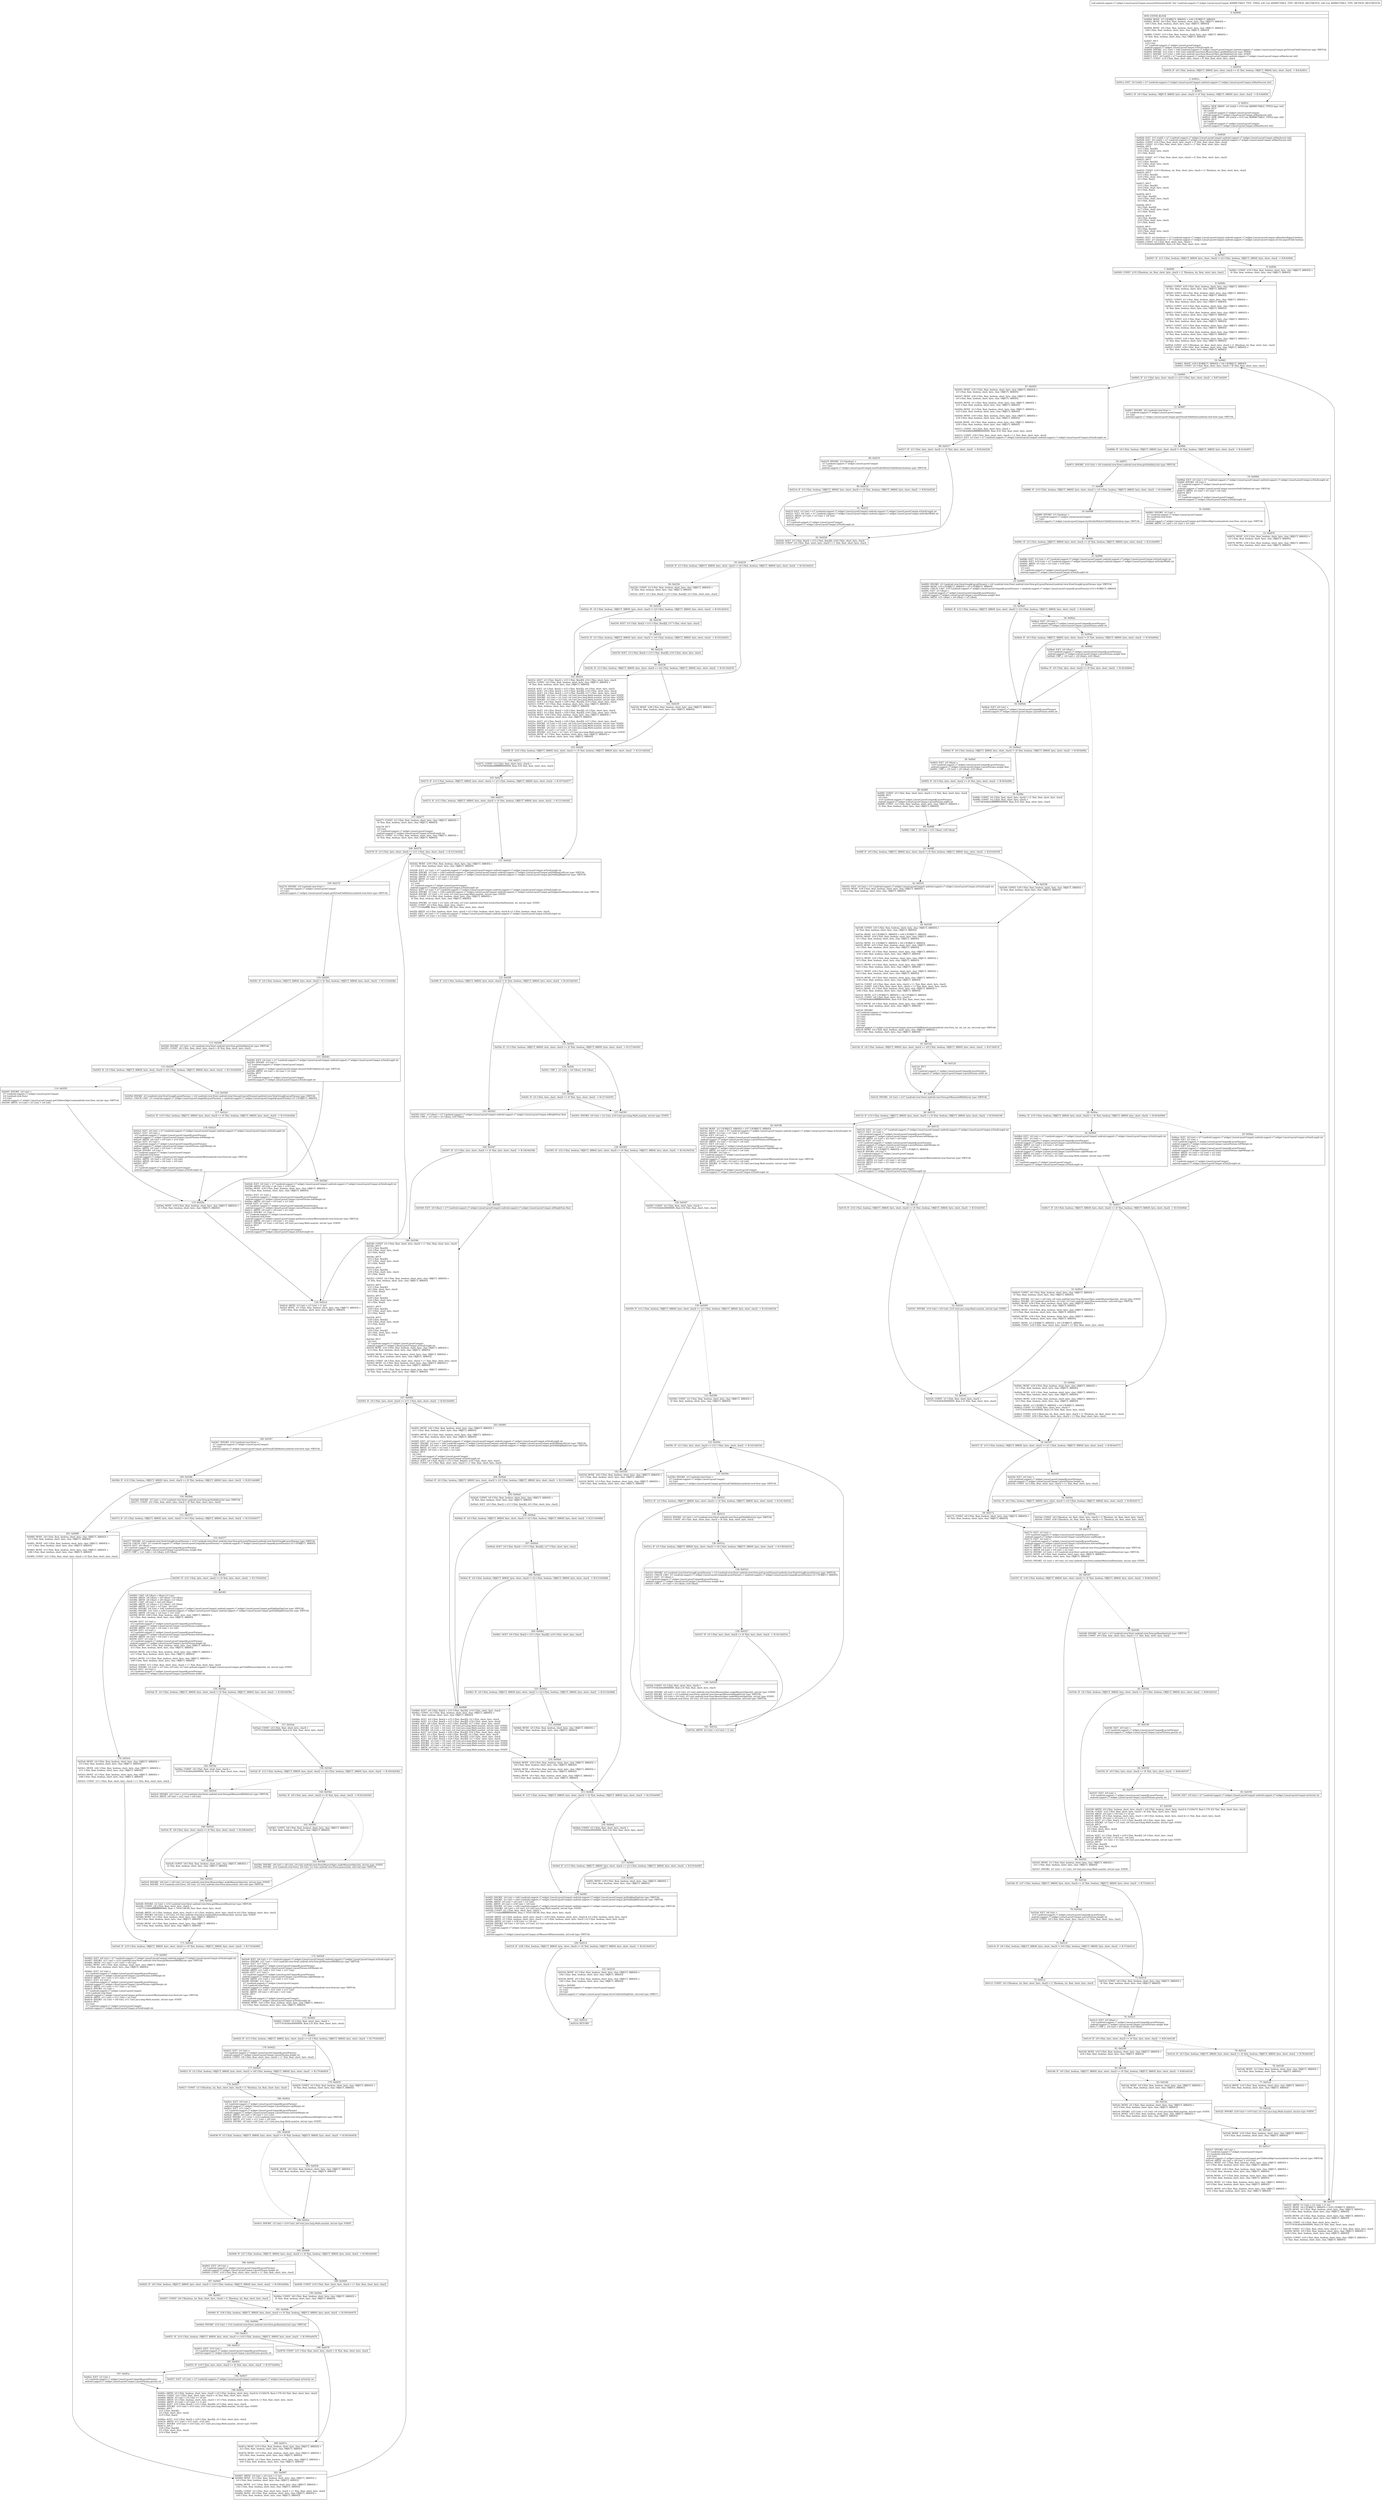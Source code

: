 digraph "CFG forandroid.support.v7.widget.LinearLayoutCompat.measureHorizontal(II)V" {
Node_0 [shape=record,label="{0\:\ 0x0000|MTH_ENTER_BLOCK\l|0x0000: MOVE  (r7 I:?[OBJECT, ARRAY]) = (r44 I:?[OBJECT, ARRAY]) \l0x0002: MOVE  (r8 I:?[int, float, boolean, short, byte, char, OBJECT, ARRAY]) = \l  (r45 I:?[int, float, boolean, short, byte, char, OBJECT, ARRAY])\l \l0x0004: MOVE  (r9 I:?[int, float, boolean, short, byte, char, OBJECT, ARRAY]) = \l  (r46 I:?[int, float, boolean, short, byte, char, OBJECT, ARRAY])\l \l0x0006: CONST  (r10 I:?[int, float, boolean, short, byte, char, OBJECT, ARRAY]) = \l  (0 ?[int, float, boolean, short, byte, char, OBJECT, ARRAY])\l \l0x0007: IPUT  \l  (r10 I:int)\l  (r7 I:android.support.v7.widget.LinearLayoutCompat)\l android.support.v7.widget.LinearLayoutCompat.mTotalLength int \l0x0009: INVOKE  (r11 I:int) = (r44 I:android.support.v7.widget.LinearLayoutCompat) android.support.v7.widget.LinearLayoutCompat.getVirtualChildCount():int type: VIRTUAL \l0x000d: INVOKE  (r12 I:int) = (r45 I:int) android.view.View.MeasureSpec.getMode(int):int type: STATIC \l0x0011: INVOKE  (r13 I:int) = (r46 I:int) android.view.View.MeasureSpec.getMode(int):int type: STATIC \l0x0015: IGET  (r0 I:int[]) = (r7 I:android.support.v7.widget.LinearLayoutCompat) android.support.v7.widget.LinearLayoutCompat.mMaxAscent int[] \l0x0017: CONST  (r14 I:?[int, float, short, byte, char]) = (4 ?[int, float, short, byte, char]) \l}"];
Node_1 [shape=record,label="{1\:\ 0x0018|0x0018: IF  (r0 I:?[int, boolean, OBJECT, ARRAY, byte, short, char]) == (0 ?[int, boolean, OBJECT, ARRAY, byte, short, char])  \-\> B:4:0x001e \l}"];
Node_2 [shape=record,label="{2\:\ 0x001a|0x001a: IGET  (r0 I:int[]) = (r7 I:android.support.v7.widget.LinearLayoutCompat) android.support.v7.widget.LinearLayoutCompat.mMaxDescent int[] \l}"];
Node_3 [shape=record,label="{3\:\ 0x001c|0x001c: IF  (r0 I:?[int, boolean, OBJECT, ARRAY, byte, short, char]) != (0 ?[int, boolean, OBJECT, ARRAY, byte, short, char])  \-\> B:5:0x0026 \l}"];
Node_4 [shape=record,label="{4\:\ 0x001e|0x001e: NEW_ARRAY  (r0 I:int[]) = (r14 I:int A[IMMUTABLE_TYPE]) type: int[] \l0x0020: IPUT  \l  (r0 I:int[])\l  (r7 I:android.support.v7.widget.LinearLayoutCompat)\l android.support.v7.widget.LinearLayoutCompat.mMaxAscent int[] \l0x0022: NEW_ARRAY  (r0 I:int[]) = (r14 I:int A[IMMUTABLE_TYPE]) type: int[] \l0x0024: IPUT  \l  (r0 I:int[])\l  (r7 I:android.support.v7.widget.LinearLayoutCompat)\l android.support.v7.widget.LinearLayoutCompat.mMaxDescent int[] \l}"];
Node_5 [shape=record,label="{5\:\ 0x0026|0x0026: IGET  (r15 I:int[]) = (r7 I:android.support.v7.widget.LinearLayoutCompat) android.support.v7.widget.LinearLayoutCompat.mMaxAscent int[] \l0x0028: IGET  (r6 I:int[]) = (r7 I:android.support.v7.widget.LinearLayoutCompat) android.support.v7.widget.LinearLayoutCompat.mMaxDescent int[] \l0x002a: CONST  (r16 I:?[int, float, short, byte, char]) = (3 ?[int, float, short, byte, char]) \l0x002c: CONST  (r5 I:?[int, float, short, byte, char]) = (\-1 ?[int, float, short, byte, char]) \l0x002d: APUT  \l  (r15 I:?[int, float][])\l  (r16 I:?[int, short, byte, char])\l  (r5 I:?[int, float])\l \l0x002f: CONST  (r17 I:?[int, float, short, byte, char]) = (2 ?[int, float, short, byte, char]) \l0x0031: APUT  \l  (r15 I:?[int, float][])\l  (r17 I:?[int, short, byte, char])\l  (r5 I:?[int, float])\l \l0x0033: CONST  (r18 I:?[boolean, int, float, short, byte, char]) = (1 ?[boolean, int, float, short, byte, char]) \l0x0035: APUT  \l  (r15 I:?[int, float][])\l  (r18 I:?[int, short, byte, char])\l  (r5 I:?[int, float])\l \l0x0037: APUT  \l  (r15 I:?[int, float][])\l  (r10 I:?[int, short, byte, char])\l  (r5 I:?[int, float])\l \l0x0039: APUT  \l  (r6 I:?[int, float][])\l  (r16 I:?[int, short, byte, char])\l  (r5 I:?[int, float])\l \l0x003b: APUT  \l  (r6 I:?[int, float][])\l  (r17 I:?[int, short, byte, char])\l  (r5 I:?[int, float])\l \l0x003d: APUT  \l  (r6 I:?[int, float][])\l  (r18 I:?[int, short, byte, char])\l  (r5 I:?[int, float])\l \l0x003f: APUT  \l  (r6 I:?[int, float][])\l  (r10 I:?[int, short, byte, char])\l  (r5 I:?[int, float])\l \l0x0041: IGET  (r4 I:boolean) = (r7 I:android.support.v7.widget.LinearLayoutCompat) android.support.v7.widget.LinearLayoutCompat.mBaselineAligned boolean \l0x0043: IGET  (r3 I:boolean) = (r7 I:android.support.v7.widget.LinearLayoutCompat) android.support.v7.widget.LinearLayoutCompat.mUseLargestChild boolean \l0x0045: CONST  (r2 I:?[int, float, short, byte, char]) = \l  (1073741824(0x40000000, float:2.0) ?[int, float, short, byte, char])\l \l}"];
Node_6 [shape=record,label="{6\:\ 0x0047|0x0047: IF  (r12 I:?[int, boolean, OBJECT, ARRAY, byte, short, char]) != (r2 I:?[int, boolean, OBJECT, ARRAY, byte, short, char])  \-\> B:8:0x004c \l}"];
Node_7 [shape=record,label="{7\:\ 0x0049|0x0049: CONST  (r19 I:?[boolean, int, float, short, byte, char]) = (1 ?[boolean, int, float, short, byte, char]) \l}"];
Node_8 [shape=record,label="{8\:\ 0x004c|0x004c: CONST  (r19 I:?[int, float, boolean, short, byte, char, OBJECT, ARRAY]) = \l  (0 ?[int, float, boolean, short, byte, char, OBJECT, ARRAY])\l \l}"];
Node_9 [shape=record,label="{9\:\ 0x004e|0x004e: CONST  (r20 I:?[int, float, boolean, short, byte, char, OBJECT, ARRAY]) = \l  (0 ?[int, float, boolean, short, byte, char, OBJECT, ARRAY])\l \l0x0050: CONST  (r0 I:?[int, float, boolean, short, byte, char, OBJECT, ARRAY]) = \l  (0 ?[int, float, boolean, short, byte, char, OBJECT, ARRAY])\l \l0x0051: CONST  (r1 I:?[int, float, boolean, short, byte, char, OBJECT, ARRAY]) = \l  (0 ?[int, float, boolean, short, byte, char, OBJECT, ARRAY])\l \l0x0052: CONST  (r14 I:?[int, float, boolean, short, byte, char, OBJECT, ARRAY]) = \l  (0 ?[int, float, boolean, short, byte, char, OBJECT, ARRAY])\l \l0x0053: CONST  (r21 I:?[int, float, boolean, short, byte, char, OBJECT, ARRAY]) = \l  (0 ?[int, float, boolean, short, byte, char, OBJECT, ARRAY])\l \l0x0055: CONST  (r22 I:?[int, float, boolean, short, byte, char, OBJECT, ARRAY]) = \l  (0 ?[int, float, boolean, short, byte, char, OBJECT, ARRAY])\l \l0x0057: CONST  (r23 I:?[int, float, boolean, short, byte, char, OBJECT, ARRAY]) = \l  (0 ?[int, float, boolean, short, byte, char, OBJECT, ARRAY])\l \l0x0059: CONST  (r24 I:?[int, float, boolean, short, byte, char, OBJECT, ARRAY]) = \l  (0 ?[int, float, boolean, short, byte, char, OBJECT, ARRAY])\l \l0x005b: CONST  (r26 I:?[int, float, boolean, short, byte, char, OBJECT, ARRAY]) = \l  (0 ?[int, float, boolean, short, byte, char, OBJECT, ARRAY])\l \l0x005d: CONST  (r27 I:?[boolean, int, float, short, byte, char]) = (1 ?[boolean, int, float, short, byte, char]) \l0x005f: CONST  (r28 I:?[int, float, boolean, short, byte, char, OBJECT, ARRAY]) = \l  (0 ?[int, float, boolean, short, byte, char, OBJECT, ARRAY])\l \l}"];
Node_10 [shape=record,label="{10\:\ 0x0061|0x0061: MOVE  (r29 I:?[OBJECT, ARRAY]) = (r6 I:?[OBJECT, ARRAY]) \l0x0063: CONST  (r5 I:?[int, float, short, byte, char]) = (8 ?[int, float, short, byte, char]) \l}"];
Node_11 [shape=record,label="{11\:\ 0x0065|0x0065: IF  (r1 I:?[int, byte, short, char]) \>= (r11 I:?[int, byte, short, char])  \-\> B:87:0x0205 \l}"];
Node_12 [shape=record,label="{12\:\ 0x0067|0x0067: INVOKE  (r6 I:android.view.View) = \l  (r7 I:android.support.v7.widget.LinearLayoutCompat)\l  (r1 I:int)\l android.support.v7.widget.LinearLayoutCompat.getVirtualChildAt(int):android.view.View type: VIRTUAL \l}"];
Node_13 [shape=record,label="{13\:\ 0x006b|0x006b: IF  (r6 I:?[int, boolean, OBJECT, ARRAY, byte, short, char]) != (0 ?[int, boolean, OBJECT, ARRAY, byte, short, char])  \-\> B:16:0x007c \l}"];
Node_14 [shape=record,label="{14\:\ 0x006d|0x006d: IGET  (r5 I:int) = (r7 I:android.support.v7.widget.LinearLayoutCompat) android.support.v7.widget.LinearLayoutCompat.mTotalLength int \l0x006f: INVOKE  (r6 I:int) = \l  (r7 I:android.support.v7.widget.LinearLayoutCompat)\l  (r1 I:int)\l android.support.v7.widget.LinearLayoutCompat.measureNullChild(int):int type: VIRTUAL \l0x0073: ARITH  (r5 I:int) = (r5 I:int) + (r6 I:int) \l0x0074: IPUT  \l  (r5 I:int)\l  (r7 I:android.support.v7.widget.LinearLayoutCompat)\l android.support.v7.widget.LinearLayoutCompat.mTotalLength int \l}"];
Node_15 [shape=record,label="{15\:\ 0x0076|0x0076: MOVE  (r32 I:?[int, float, boolean, short, byte, char, OBJECT, ARRAY]) = \l  (r3 I:?[int, float, boolean, short, byte, char, OBJECT, ARRAY])\l \l0x0078: MOVE  (r36 I:?[int, float, boolean, short, byte, char, OBJECT, ARRAY]) = \l  (r4 I:?[int, float, boolean, short, byte, char, OBJECT, ARRAY])\l \l}"];
Node_16 [shape=record,label="{16\:\ 0x007c|0x007c: INVOKE  (r10 I:int) = (r6 I:android.view.View) android.view.View.getVisibility():int type: VIRTUAL \l}"];
Node_17 [shape=record,label="{17\:\ 0x0080|0x0080: IF  (r10 I:?[int, boolean, OBJECT, ARRAY, byte, short, char]) != (r5 I:?[int, boolean, OBJECT, ARRAY, byte, short, char])  \-\> B:19:0x0088 \l}"];
Node_18 [shape=record,label="{18\:\ 0x0082|0x0082: INVOKE  (r5 I:int) = \l  (r7 I:android.support.v7.widget.LinearLayoutCompat)\l  (r6 I:android.view.View)\l  (r1 I:int)\l android.support.v7.widget.LinearLayoutCompat.getChildrenSkipCount(android.view.View, int):int type: VIRTUAL \l0x0086: ARITH  (r1 I:int) = (r1 I:int) + (r5 I:int) \l}"];
Node_19 [shape=record,label="{19\:\ 0x0088|0x0088: INVOKE  (r5 I:boolean) = \l  (r7 I:android.support.v7.widget.LinearLayoutCompat)\l  (r1 I:int)\l android.support.v7.widget.LinearLayoutCompat.hasDividerBeforeChildAt(int):boolean type: VIRTUAL \l}"];
Node_20 [shape=record,label="{20\:\ 0x008c|0x008c: IF  (r5 I:?[int, boolean, OBJECT, ARRAY, byte, short, char]) == (0 ?[int, boolean, OBJECT, ARRAY, byte, short, char])  \-\> B:22:0x0095 \l}"];
Node_21 [shape=record,label="{21\:\ 0x008e|0x008e: IGET  (r5 I:int) = (r7 I:android.support.v7.widget.LinearLayoutCompat) android.support.v7.widget.LinearLayoutCompat.mTotalLength int \l0x0090: IGET  (r10 I:int) = (r7 I:android.support.v7.widget.LinearLayoutCompat) android.support.v7.widget.LinearLayoutCompat.mDividerWidth int \l0x0092: ARITH  (r5 I:int) = (r5 I:int) + (r10 I:int) \l0x0093: IPUT  \l  (r5 I:int)\l  (r7 I:android.support.v7.widget.LinearLayoutCompat)\l android.support.v7.widget.LinearLayoutCompat.mTotalLength int \l}"];
Node_22 [shape=record,label="{22\:\ 0x0095|0x0095: INVOKE  (r5 I:android.view.ViewGroup$LayoutParams) = (r6 I:android.view.View) android.view.View.getLayoutParams():android.view.ViewGroup$LayoutParams type: VIRTUAL \l0x0099: MOVE  (r10 I:?[OBJECT, ARRAY]) = (r5 I:?[OBJECT, ARRAY]) \l0x009a: CHECK_CAST  (r10 I:android.support.v7.widget.LinearLayoutCompat$LayoutParams) = (android.support.v7.widget.LinearLayoutCompat$LayoutParams) (r10 I:?[OBJECT, ARRAY]) \l0x009c: IGET  (r5 I:float) = \l  (r10 I:android.support.v7.widget.LinearLayoutCompat$LayoutParams)\l android.support.v7.widget.LinearLayoutCompat.LayoutParams.weight float \l0x009e: ARITH  (r31 I:float) = (r0 I:float) + (r5 I:float) \l}"];
Node_23 [shape=record,label="{23\:\ 0x00a0|0x00a0: IF  (r12 I:?[int, boolean, OBJECT, ARRAY, byte, short, char]) != (r2 I:?[int, boolean, OBJECT, ARRAY, byte, short, char])  \-\> B:34:0x00eb \l}"];
Node_24 [shape=record,label="{24\:\ 0x00a2|0x00a2: IGET  (r0 I:int) = \l  (r10 I:android.support.v7.widget.LinearLayoutCompat$LayoutParams)\l android.support.v7.widget.LinearLayoutCompat.LayoutParams.width int \l}"];
Node_25 [shape=record,label="{25\:\ 0x00a4|0x00a4: IF  (r0 I:?[int, boolean, OBJECT, ARRAY, byte, short, char]) != (0 ?[int, boolean, OBJECT, ARRAY, byte, short, char])  \-\> B:34:0x00eb \l}"];
Node_26 [shape=record,label="{26\:\ 0x00a6|0x00a6: IGET  (r0 I:float) = \l  (r10 I:android.support.v7.widget.LinearLayoutCompat$LayoutParams)\l android.support.v7.widget.LinearLayoutCompat.LayoutParams.weight float \l0x00a8: CMP_L  (r0 I:int) = (r0 I:float), (r20 I:float) \l}"];
Node_27 [shape=record,label="{27\:\ 0x00aa|0x00aa: IF  (r0 I:?[int, byte, short, char]) \<= (0 ?[int, byte, short, char])  \-\> B:34:0x00eb \l}"];
Node_28 [shape=record,label="{28\:\ 0x00ac|0x00ac: IF  (r19 I:?[int, boolean, OBJECT, ARRAY, byte, short, char]) == (0 ?[int, boolean, OBJECT, ARRAY, byte, short, char])  \-\> B:30:0x00b9 \l}"];
Node_29 [shape=record,label="{29\:\ 0x00ae|0x00ae: IGET  (r0 I:int) = (r7 I:android.support.v7.widget.LinearLayoutCompat) android.support.v7.widget.LinearLayoutCompat.mTotalLength int \l0x00b0: IGET  (r5 I:int) = \l  (r10 I:android.support.v7.widget.LinearLayoutCompat$LayoutParams)\l android.support.v7.widget.LinearLayoutCompat.LayoutParams.leftMargin int \l0x00b2: IGET  (r2 I:int) = \l  (r10 I:android.support.v7.widget.LinearLayoutCompat$LayoutParams)\l android.support.v7.widget.LinearLayoutCompat.LayoutParams.rightMargin int \l0x00b4: ARITH  (r5 I:int) = (r5 I:int) + (r2 I:int) \l0x00b5: ARITH  (r0 I:int) = (r0 I:int) + (r5 I:int) \l0x00b6: IPUT  \l  (r0 I:int)\l  (r7 I:android.support.v7.widget.LinearLayoutCompat)\l android.support.v7.widget.LinearLayoutCompat.mTotalLength int \l}"];
Node_30 [shape=record,label="{30\:\ 0x00b9|0x00b9: IGET  (r0 I:int) = (r7 I:android.support.v7.widget.LinearLayoutCompat) android.support.v7.widget.LinearLayoutCompat.mTotalLength int \l0x00bb: IGET  (r2 I:int) = \l  (r10 I:android.support.v7.widget.LinearLayoutCompat$LayoutParams)\l android.support.v7.widget.LinearLayoutCompat.LayoutParams.leftMargin int \l0x00bd: ARITH  (r2 I:int) = (r2 I:int) + (r0 I:int) \l0x00be: IGET  (r5 I:int) = \l  (r10 I:android.support.v7.widget.LinearLayoutCompat$LayoutParams)\l android.support.v7.widget.LinearLayoutCompat.LayoutParams.rightMargin int \l0x00c0: ARITH  (r2 I:int) = (r2 I:int) + (r5 I:int) \l0x00c1: INVOKE  (r0 I:int) = (r0 I:int), (r2 I:int) java.lang.Math.max(int, int):int type: STATIC \l0x00c5: IPUT  \l  (r0 I:int)\l  (r7 I:android.support.v7.widget.LinearLayoutCompat)\l android.support.v7.widget.LinearLayoutCompat.mTotalLength int \l}"];
Node_31 [shape=record,label="{31\:\ 0x00c7|0x00c7: IF  (r4 I:?[int, boolean, OBJECT, ARRAY, byte, short, char]) == (0 ?[int, boolean, OBJECT, ARRAY, byte, short, char])  \-\> B:33:0x00dc \l}"];
Node_32 [shape=record,label="{32\:\ 0x00c9|0x00c9: CONST  (r0 I:?[int, float, boolean, short, byte, char, OBJECT, ARRAY]) = \l  (0 ?[int, float, boolean, short, byte, char, OBJECT, ARRAY])\l \l0x00ca: INVOKE  (r2 I:int) = (r0 I:int), (r0 I:int) android.view.View.MeasureSpec.makeMeasureSpec(int, int):int type: STATIC \l0x00ce: INVOKE  (r6 I:android.view.View), (r2 I:int), (r2 I:int) android.view.View.measure(int, int):void type: VIRTUAL \l0x00d1: MOVE  (r34 I:?[int, float, boolean, short, byte, char, OBJECT, ARRAY]) = \l  (r1 I:?[int, float, boolean, short, byte, char, OBJECT, ARRAY])\l \l0x00d3: MOVE  (r32 I:?[int, float, boolean, short, byte, char, OBJECT, ARRAY]) = \l  (r3 I:?[int, float, boolean, short, byte, char, OBJECT, ARRAY])\l \l0x00d5: MOVE  (r36 I:?[int, float, boolean, short, byte, char, OBJECT, ARRAY]) = \l  (r4 I:?[int, float, boolean, short, byte, char, OBJECT, ARRAY])\l \l0x00d7: MOVE  (r3 I:?[OBJECT, ARRAY]) = (r6 I:?[OBJECT, ARRAY]) \l0x00d8: CONST  (r30 I:?[int, float, short, byte, char]) = (\-2 ?[int, float, short, byte, char]) \l}"];
Node_33 [shape=record,label="{33\:\ 0x00dc|0x00dc: MOVE  (r34 I:?[int, float, boolean, short, byte, char, OBJECT, ARRAY]) = \l  (r1 I:?[int, float, boolean, short, byte, char, OBJECT, ARRAY])\l \l0x00de: MOVE  (r32 I:?[int, float, boolean, short, byte, char, OBJECT, ARRAY]) = \l  (r3 I:?[int, float, boolean, short, byte, char, OBJECT, ARRAY])\l \l0x00e0: MOVE  (r36 I:?[int, float, boolean, short, byte, char, OBJECT, ARRAY]) = \l  (r4 I:?[int, float, boolean, short, byte, char, OBJECT, ARRAY])\l \l0x00e2: MOVE  (r3 I:?[OBJECT, ARRAY]) = (r6 I:?[OBJECT, ARRAY]) \l0x00e3: CONST  (r1 I:?[int, float, short, byte, char]) = \l  (1073741824(0x40000000, float:2.0) ?[int, float, short, byte, char])\l \l0x00e5: CONST  (r22 I:?[boolean, int, float, short, byte, char]) = (1 ?[boolean, int, float, short, byte, char]) \l0x00e7: CONST  (r30 I:?[int, float, short, byte, char]) = (\-2 ?[int, float, short, byte, char]) \l}"];
Node_34 [shape=record,label="{34\:\ 0x00eb|0x00eb: IGET  (r0 I:int) = \l  (r10 I:android.support.v7.widget.LinearLayoutCompat$LayoutParams)\l android.support.v7.widget.LinearLayoutCompat.LayoutParams.width int \l}"];
Node_35 [shape=record,label="{35\:\ 0x00ed|0x00ed: IF  (r0 I:?[int, boolean, OBJECT, ARRAY, byte, short, char]) != (0 ?[int, boolean, OBJECT, ARRAY, byte, short, char])  \-\> B:39:0x00fa \l}"];
Node_36 [shape=record,label="{36\:\ 0x00ef|0x00ef: IGET  (r0 I:float) = \l  (r10 I:android.support.v7.widget.LinearLayoutCompat$LayoutParams)\l android.support.v7.widget.LinearLayoutCompat.LayoutParams.weight float \l0x00f1: CMP_L  (r0 I:int) = (r0 I:float), (r20 I:float) \l}"];
Node_37 [shape=record,label="{37\:\ 0x00f3|0x00f3: IF  (r0 I:?[int, byte, short, char]) \<= (0 ?[int, byte, short, char])  \-\> B:39:0x00fa \l}"];
Node_38 [shape=record,label="{38\:\ 0x00f5|0x00f5: CONST  (r5 I:?[int, float, short, byte, char]) = (\-2 ?[int, float, short, byte, char]) \l0x00f6: IPUT  \l  (r5 I:int)\l  (r10 I:android.support.v7.widget.LinearLayoutCompat$LayoutParams)\l android.support.v7.widget.LinearLayoutCompat.LayoutParams.width int \l0x00f8: CONST  (r2 I:?[int, float, boolean, short, byte, char, OBJECT, ARRAY]) = \l  (0 ?[int, float, boolean, short, byte, char, OBJECT, ARRAY])\l \l}"];
Node_39 [shape=record,label="{39\:\ 0x00fa|0x00fa: CONST  (r5 I:?[int, float, short, byte, char]) = (\-2 ?[int, float, short, byte, char]) \l0x00fb: CONST  (r2 I:?[int, float, short, byte, char]) = \l  (\-2147483648(0xffffffff80000000, float:\-0.0) ?[int, float, short, byte, char])\l \l}"];
Node_40 [shape=record,label="{40\:\ 0x00fd|0x00fd: CMP_L  (r0 I:int) = (r31 I:float), (r20 I:float) \l}"];
Node_41 [shape=record,label="{41\:\ 0x00ff|0x00ff: IF  (r0 I:?[int, boolean, OBJECT, ARRAY, byte, short, char]) != (0 ?[int, boolean, OBJECT, ARRAY, byte, short, char])  \-\> B:43:0x0106 \l}"];
Node_42 [shape=record,label="{42\:\ 0x0101|0x0101: IGET  (r0 I:int) = (r7 I:android.support.v7.widget.LinearLayoutCompat) android.support.v7.widget.LinearLayoutCompat.mTotalLength int \l0x0103: MOVE  (r30 I:?[int, float, boolean, short, byte, char, OBJECT, ARRAY]) = \l  (r0 I:?[int, float, boolean, short, byte, char, OBJECT, ARRAY])\l \l}"];
Node_43 [shape=record,label="{43\:\ 0x0106|0x0106: CONST  (r30 I:?[int, float, boolean, short, byte, char, OBJECT, ARRAY]) = \l  (0 ?[int, float, boolean, short, byte, char, OBJECT, ARRAY])\l \l}"];
Node_44 [shape=record,label="{44\:\ 0x0108|0x0108: CONST  (r33 I:?[int, float, boolean, short, byte, char, OBJECT, ARRAY]) = \l  (0 ?[int, float, boolean, short, byte, char, OBJECT, ARRAY])\l \l0x010a: MOVE  (r0 I:?[OBJECT, ARRAY]) = (r44 I:?[OBJECT, ARRAY]) \l0x010c: MOVE  (r34 I:?[int, float, boolean, short, byte, char, OBJECT, ARRAY]) = \l  (r1 I:?[int, float, boolean, short, byte, char, OBJECT, ARRAY])\l \l0x010e: MOVE  (r1 I:?[OBJECT, ARRAY]) = (r6 I:?[OBJECT, ARRAY]) \l0x010f: MOVE  (r35 I:?[int, float, boolean, short, byte, char, OBJECT, ARRAY]) = \l  (r2 I:?[int, float, boolean, short, byte, char, OBJECT, ARRAY])\l \l0x0111: MOVE  (r2 I:?[int, float, boolean, short, byte, char, OBJECT, ARRAY]) = \l  (r34 I:?[int, float, boolean, short, byte, char, OBJECT, ARRAY])\l \l0x0113: MOVE  (r32 I:?[int, float, boolean, short, byte, char, OBJECT, ARRAY]) = \l  (r3 I:?[int, float, boolean, short, byte, char, OBJECT, ARRAY])\l \l0x0115: MOVE  (r3 I:?[int, float, boolean, short, byte, char, OBJECT, ARRAY]) = \l  (r45 I:?[int, float, boolean, short, byte, char, OBJECT, ARRAY])\l \l0x0117: MOVE  (r36 I:?[int, float, boolean, short, byte, char, OBJECT, ARRAY]) = \l  (r4 I:?[int, float, boolean, short, byte, char, OBJECT, ARRAY])\l \l0x0119: MOVE  (r4 I:?[int, float, boolean, short, byte, char, OBJECT, ARRAY]) = \l  (r30 I:?[int, float, boolean, short, byte, char, OBJECT, ARRAY])\l \l0x011b: CONST  (r9 I:?[int, float, short, byte, char]) = (\-1 ?[int, float, short, byte, char]) \l0x011c: CONST  (r30 I:?[int, float, short, byte, char]) = (\-2 ?[int, float, short, byte, char]) \l0x011e: MOVE  (r5 I:?[int, float, boolean, short, byte, char, OBJECT, ARRAY]) = \l  (r46 I:?[int, float, boolean, short, byte, char, OBJECT, ARRAY])\l \l0x0120: MOVE  (r37 I:?[OBJECT, ARRAY]) = (r6 I:?[OBJECT, ARRAY]) \l0x0122: CONST  (r9 I:?[int, float, short, byte, char]) = \l  (\-2147483648(0xffffffff80000000, float:\-0.0) ?[int, float, short, byte, char])\l \l0x0124: MOVE  (r6 I:?[int, float, boolean, short, byte, char, OBJECT, ARRAY]) = \l  (r33 I:?[int, float, boolean, short, byte, char, OBJECT, ARRAY])\l \l0x0126: INVOKE  \l  (r0 I:android.support.v7.widget.LinearLayoutCompat)\l  (r1 I:android.view.View)\l  (r2 I:int)\l  (r3 I:int)\l  (r4 I:int)\l  (r5 I:int)\l  (r6 I:int)\l android.support.v7.widget.LinearLayoutCompat.measureChildBeforeLayout(android.view.View, int, int, int, int, int):void type: VIRTUAL \l0x0129: MOVE  (r0 I:?[int, float, boolean, short, byte, char, OBJECT, ARRAY]) = \l  (r35 I:?[int, float, boolean, short, byte, char, OBJECT, ARRAY])\l \l}"];
Node_45 [shape=record,label="{45\:\ 0x012b|0x012b: IF  (r0 I:?[int, boolean, OBJECT, ARRAY, byte, short, char]) == (r9 I:?[int, boolean, OBJECT, ARRAY, byte, short, char])  \-\> B:47:0x012f \l}"];
Node_46 [shape=record,label="{46\:\ 0x012d|0x012d: IPUT  \l  (r0 I:int)\l  (r10 I:android.support.v7.widget.LinearLayoutCompat$LayoutParams)\l android.support.v7.widget.LinearLayoutCompat.LayoutParams.width int \l}"];
Node_47 [shape=record,label="{47\:\ 0x012f|0x012f: INVOKE  (r0 I:int) = (r37 I:android.view.View) android.view.View.getMeasuredWidth():int type: VIRTUAL \l}"];
Node_48 [shape=record,label="{48\:\ 0x0133|0x0133: IF  (r19 I:?[int, boolean, OBJECT, ARRAY, byte, short, char]) == (0 ?[int, boolean, OBJECT, ARRAY, byte, short, char])  \-\> B:50:0x0148 \l}"];
Node_49 [shape=record,label="{49\:\ 0x0135|0x0135: IGET  (r1 I:int) = (r7 I:android.support.v7.widget.LinearLayoutCompat) android.support.v7.widget.LinearLayoutCompat.mTotalLength int \l0x0137: IGET  (r2 I:int) = \l  (r10 I:android.support.v7.widget.LinearLayoutCompat$LayoutParams)\l android.support.v7.widget.LinearLayoutCompat.LayoutParams.leftMargin int \l0x0139: ARITH  (r2 I:int) = (r2 I:int) + (r0 I:int) \l0x013a: IGET  (r3 I:int) = \l  (r10 I:android.support.v7.widget.LinearLayoutCompat$LayoutParams)\l android.support.v7.widget.LinearLayoutCompat.LayoutParams.rightMargin int \l0x013c: ARITH  (r2 I:int) = (r2 I:int) + (r3 I:int) \l0x013d: MOVE  (r3 I:?[OBJECT, ARRAY]) = (r37 I:?[OBJECT, ARRAY]) \l0x013f: INVOKE  (r4 I:int) = \l  (r7 I:android.support.v7.widget.LinearLayoutCompat)\l  (r3 I:android.view.View)\l android.support.v7.widget.LinearLayoutCompat.getNextLocationOffset(android.view.View):int type: VIRTUAL \l0x0143: ARITH  (r2 I:int) = (r2 I:int) + (r4 I:int) \l0x0144: ARITH  (r1 I:int) = (r1 I:int) + (r2 I:int) \l0x0145: IPUT  \l  (r1 I:int)\l  (r7 I:android.support.v7.widget.LinearLayoutCompat)\l android.support.v7.widget.LinearLayoutCompat.mTotalLength int \l}"];
Node_50 [shape=record,label="{50\:\ 0x0148|0x0148: MOVE  (r3 I:?[OBJECT, ARRAY]) = (r37 I:?[OBJECT, ARRAY]) \l0x014a: IGET  (r1 I:int) = (r7 I:android.support.v7.widget.LinearLayoutCompat) android.support.v7.widget.LinearLayoutCompat.mTotalLength int \l0x014c: ARITH  (r2 I:int) = (r1 I:int) + (r0 I:int) \l0x014e: IGET  (r4 I:int) = \l  (r10 I:android.support.v7.widget.LinearLayoutCompat$LayoutParams)\l android.support.v7.widget.LinearLayoutCompat.LayoutParams.leftMargin int \l0x0150: ARITH  (r2 I:int) = (r2 I:int) + (r4 I:int) \l0x0151: IGET  (r4 I:int) = \l  (r10 I:android.support.v7.widget.LinearLayoutCompat$LayoutParams)\l android.support.v7.widget.LinearLayoutCompat.LayoutParams.rightMargin int \l0x0153: ARITH  (r2 I:int) = (r2 I:int) + (r4 I:int) \l0x0154: INVOKE  (r4 I:int) = \l  (r7 I:android.support.v7.widget.LinearLayoutCompat)\l  (r3 I:android.view.View)\l android.support.v7.widget.LinearLayoutCompat.getNextLocationOffset(android.view.View):int type: VIRTUAL \l0x0158: ARITH  (r2 I:int) = (r2 I:int) + (r4 I:int) \l0x0159: INVOKE  (r1 I:int) = (r1 I:int), (r2 I:int) java.lang.Math.max(int, int):int type: STATIC \l0x015d: IPUT  \l  (r1 I:int)\l  (r7 I:android.support.v7.widget.LinearLayoutCompat)\l android.support.v7.widget.LinearLayoutCompat.mTotalLength int \l}"];
Node_51 [shape=record,label="{51\:\ 0x015f|0x015f: IF  (r32 I:?[int, boolean, OBJECT, ARRAY, byte, short, char]) == (0 ?[int, boolean, OBJECT, ARRAY, byte, short, char])  \-\> B:53:0x0165 \l}"];
Node_52 [shape=record,label="{52\:\ 0x0161|0x0161: INVOKE  (r14 I:int) = (r0 I:int), (r14 I:int) java.lang.Math.max(int, int):int type: STATIC \l}"];
Node_53 [shape=record,label="{53\:\ 0x0165|0x0165: CONST  (r1 I:?[int, float, short, byte, char]) = \l  (1073741824(0x40000000, float:2.0) ?[int, float, short, byte, char])\l \l}"];
Node_54 [shape=record,label="{54\:\ 0x0167|0x0167: IF  (r13 I:?[int, boolean, OBJECT, ARRAY, byte, short, char]) == (r1 I:?[int, boolean, OBJECT, ARRAY, byte, short, char])  \-\> B:58:0x0172 \l}"];
Node_55 [shape=record,label="{55\:\ 0x0169|0x0169: IGET  (r0 I:int) = \l  (r10 I:android.support.v7.widget.LinearLayoutCompat$LayoutParams)\l android.support.v7.widget.LinearLayoutCompat.LayoutParams.height int \l0x016b: CONST  (r2 I:?[int, float, short, byte, char]) = (\-1 ?[int, float, short, byte, char]) \l}"];
Node_56 [shape=record,label="{56\:\ 0x016c|0x016c: IF  (r0 I:?[int, boolean, OBJECT, ARRAY, byte, short, char]) != (r2 I:?[int, boolean, OBJECT, ARRAY, byte, short, char])  \-\> B:58:0x0172 \l}"];
Node_57 [shape=record,label="{57\:\ 0x016e|0x016e: CONST  (r0 I:?[boolean, int, float, short, byte, char]) = (1 ?[boolean, int, float, short, byte, char]) \l0x016f: CONST  (r28 I:?[boolean, int, float, short, byte, char]) = (1 ?[boolean, int, float, short, byte, char]) \l}"];
Node_58 [shape=record,label="{58\:\ 0x0172|0x0172: CONST  (r0 I:?[int, float, boolean, short, byte, char, OBJECT, ARRAY]) = \l  (0 ?[int, float, boolean, short, byte, char, OBJECT, ARRAY])\l \l}"];
Node_59 [shape=record,label="{59\:\ 0x0173|0x0173: IGET  (r2 I:int) = \l  (r10 I:android.support.v7.widget.LinearLayoutCompat$LayoutParams)\l android.support.v7.widget.LinearLayoutCompat.LayoutParams.topMargin int \l0x0175: IGET  (r4 I:int) = \l  (r10 I:android.support.v7.widget.LinearLayoutCompat$LayoutParams)\l android.support.v7.widget.LinearLayoutCompat.LayoutParams.bottomMargin int \l0x0177: ARITH  (r2 I:int) = (r2 I:int) + (r4 I:int) \l0x0178: INVOKE  (r4 I:int) = (r3 I:android.view.View) android.view.View.getMeasuredHeight():int type: VIRTUAL \l0x017c: ARITH  (r4 I:int) = (r4 I:int) + (r2 I:int) \l0x017d: INVOKE  (r5 I:int) = (r3 I:android.view.View) android.view.View.getMeasuredState():int type: VIRTUAL \l0x0181: MOVE  (r6 I:?[int, float, boolean, short, byte, char, OBJECT, ARRAY]) = \l  (r26 I:?[int, float, boolean, short, byte, char, OBJECT, ARRAY])\l \l0x0183: INVOKE  (r5 I:int) = (r6 I:int), (r5 I:int) android.view.View.combineMeasuredStates(int, int):int type: STATIC \l}"];
Node_60 [shape=record,label="{60\:\ 0x0187|0x0187: IF  (r36 I:?[int, boolean, OBJECT, ARRAY, byte, short, char]) == (0 ?[int, boolean, OBJECT, ARRAY, byte, short, char])  \-\> B:68:0x01b5 \l}"];
Node_61 [shape=record,label="{61\:\ 0x0189|0x0189: INVOKE  (r6 I:int) = (r3 I:android.view.View) android.view.View.getBaseline():int type: VIRTUAL \l0x018d: CONST  (r9 I:?[int, float, short, byte, char]) = (\-1 ?[int, float, short, byte, char]) \l}"];
Node_62 [shape=record,label="{62\:\ 0x018e|0x018e: IF  (r6 I:?[int, boolean, OBJECT, ARRAY, byte, short, char]) == (r9 I:?[int, boolean, OBJECT, ARRAY, byte, short, char])  \-\> B:68:0x01b5 \l}"];
Node_63 [shape=record,label="{63\:\ 0x0190|0x0190: IGET  (r9 I:int) = \l  (r10 I:android.support.v7.widget.LinearLayoutCompat$LayoutParams)\l android.support.v7.widget.LinearLayoutCompat.LayoutParams.gravity int \l}"];
Node_64 [shape=record,label="{64\:\ 0x0192|0x0192: IF  (r9 I:?[int, byte, short, char]) \>= (0 ?[int, byte, short, char])  \-\> B:66:0x0197 \l}"];
Node_65 [shape=record,label="{65\:\ 0x0194|0x0194: IGET  (r9 I:int) = (r7 I:android.support.v7.widget.LinearLayoutCompat) android.support.v7.widget.LinearLayoutCompat.mGravity int \l}"];
Node_66 [shape=record,label="{66\:\ 0x0197|0x0197: IGET  (r9 I:int) = \l  (r10 I:android.support.v7.widget.LinearLayoutCompat$LayoutParams)\l android.support.v7.widget.LinearLayoutCompat.LayoutParams.gravity int \l}"];
Node_67 [shape=record,label="{67\:\ 0x0199|0x0199: ARITH  (r9 I:?[int, boolean, short, byte, char]) = (r9 I:?[int, boolean, short, byte, char]) & (112(0x70, float:1.57E\-43) ?[int, float, short, byte, char]) \l0x019b: CONST  (r25 I:?[int, float, short, byte, char]) = (4 ?[int, float, short, byte, char]) \l0x019d: ARITH  (r9 I:int) = (r9 I:int) \>\> (4 int) \l0x019f: ARITH  (r9 I:?[int, boolean, short, byte, char]) = (r9 I:?[int, boolean, short, byte, char]) & (\-2 ?[int, float, short, byte, char]) \l0x01a1: ARITH  (r9 I:int) = (r9 I:int) \>\> (1 int) \l0x01a3: AGET  (r1 I:?[int, float]) = (r15 I:?[int, float][]), (r9 I:?[int, short, byte, char]) \l0x01a5: INVOKE  (r1 I:int) = (r1 I:int), (r6 I:int) java.lang.Math.max(int, int):int type: STATIC \l0x01a9: APUT  \l  (r15 I:?[int, float][])\l  (r9 I:?[int, short, byte, char])\l  (r1 I:?[int, float])\l \l0x01ab: AGET  (r1 I:?[int, float]) = (r29 I:?[int, float][]), (r9 I:?[int, short, byte, char]) \l0x01ad: ARITH  (r6 I:int) = (r4 I:int) \- (r6 I:int) \l0x01af: INVOKE  (r1 I:int) = (r1 I:int), (r6 I:int) java.lang.Math.max(int, int):int type: STATIC \l0x01b3: APUT  \l  (r29 I:?[int, float][])\l  (r9 I:?[int, short, byte, char])\l  (r1 I:?[int, float])\l \l}"];
Node_68 [shape=record,label="{68\:\ 0x01b5|0x01b5: MOVE  (r1 I:?[int, float, boolean, short, byte, char, OBJECT, ARRAY]) = \l  (r21 I:?[int, float, boolean, short, byte, char, OBJECT, ARRAY])\l \l0x01b7: INVOKE  (r1 I:int) = (r1 I:int), (r4 I:int) java.lang.Math.max(int, int):int type: STATIC \l}"];
Node_69 [shape=record,label="{69\:\ 0x01bb|0x01bb: IF  (r27 I:?[int, boolean, OBJECT, ARRAY, byte, short, char]) == (0 ?[int, boolean, OBJECT, ARRAY, byte, short, char])  \-\> B:73:0x01c4 \l}"];
Node_70 [shape=record,label="{70\:\ 0x01bd|0x01bd: IGET  (r6 I:int) = \l  (r10 I:android.support.v7.widget.LinearLayoutCompat$LayoutParams)\l android.support.v7.widget.LinearLayoutCompat.LayoutParams.height int \l0x01bf: CONST  (r9 I:?[int, float, short, byte, char]) = (\-1 ?[int, float, short, byte, char]) \l}"];
Node_71 [shape=record,label="{71\:\ 0x01c0|0x01c0: IF  (r6 I:?[int, boolean, OBJECT, ARRAY, byte, short, char]) != (r9 I:?[int, boolean, OBJECT, ARRAY, byte, short, char])  \-\> B:73:0x01c4 \l}"];
Node_72 [shape=record,label="{72\:\ 0x01c2|0x01c2: CONST  (r6 I:?[boolean, int, float, short, byte, char]) = (1 ?[boolean, int, float, short, byte, char]) \l}"];
Node_73 [shape=record,label="{73\:\ 0x01c4|0x01c4: CONST  (r6 I:?[int, float, boolean, short, byte, char, OBJECT, ARRAY]) = \l  (0 ?[int, float, boolean, short, byte, char, OBJECT, ARRAY])\l \l}"];
Node_74 [shape=record,label="{74\:\ 0x01c5|0x01c5: IGET  (r9 I:float) = \l  (r10 I:android.support.v7.widget.LinearLayoutCompat$LayoutParams)\l android.support.v7.widget.LinearLayoutCompat.LayoutParams.weight float \l0x01c7: CMP_L  (r9 I:int) = (r9 I:float), (r20 I:float) \l}"];
Node_75 [shape=record,label="{75\:\ 0x01c9|0x01c9: IF  (r9 I:?[int, byte, short, char]) \<= (0 ?[int, byte, short, char])  \-\> B:81:0x01d9 \l}"];
Node_76 [shape=record,label="{76\:\ 0x01cb|0x01cb: IF  (r0 I:?[int, boolean, OBJECT, ARRAY, byte, short, char]) == (0 ?[int, boolean, OBJECT, ARRAY, byte, short, char])  \-\> B:78:0x01d0 \l}"];
Node_77 [shape=record,label="{77\:\ 0x01cd|0x01cd: MOVE  (r10 I:?[int, float, boolean, short, byte, char, OBJECT, ARRAY]) = \l  (r24 I:?[int, float, boolean, short, byte, char, OBJECT, ARRAY])\l \l}"];
Node_78 [shape=record,label="{78\:\ 0x01d0|0x01d0: MOVE  (r2 I:?[int, float, boolean, short, byte, char, OBJECT, ARRAY]) = \l  (r4 I:?[int, float, boolean, short, byte, char, OBJECT, ARRAY])\l \l}"];
Node_79 [shape=record,label="{79\:\ 0x01d2|0x01d2: INVOKE  (r24 I:int) = (r10 I:int), (r2 I:int) java.lang.Math.max(int, int):int type: STATIC \l}"];
Node_80 [shape=record,label="{80\:\ 0x01d6|0x01d6: MOVE  (r10 I:?[int, float, boolean, short, byte, char, OBJECT, ARRAY]) = \l  (r34 I:?[int, float, boolean, short, byte, char, OBJECT, ARRAY])\l \l}"];
Node_81 [shape=record,label="{81\:\ 0x01d9|0x01d9: MOVE  (r10 I:?[int, float, boolean, short, byte, char, OBJECT, ARRAY]) = \l  (r24 I:?[int, float, boolean, short, byte, char, OBJECT, ARRAY])\l \l}"];
Node_82 [shape=record,label="{82\:\ 0x01db|0x01db: IF  (r0 I:?[int, boolean, OBJECT, ARRAY, byte, short, char]) == (0 ?[int, boolean, OBJECT, ARRAY, byte, short, char])  \-\> B:84:0x01de \l}"];
Node_83 [shape=record,label="{83\:\ 0x01dd|0x01dd: MOVE  (r4 I:?[int, float, boolean, short, byte, char, OBJECT, ARRAY]) = \l  (r2 I:?[int, float, boolean, short, byte, char, OBJECT, ARRAY])\l \l}"];
Node_84 [shape=record,label="{84\:\ 0x01de|0x01de: MOVE  (r2 I:?[int, float, boolean, short, byte, char, OBJECT, ARRAY]) = \l  (r23 I:?[int, float, boolean, short, byte, char, OBJECT, ARRAY])\l \l0x01e0: INVOKE  (r23 I:int) = (r2 I:int), (r4 I:int) java.lang.Math.max(int, int):int type: STATIC \l0x01e4: MOVE  (r24 I:?[int, float, boolean, short, byte, char, OBJECT, ARRAY]) = \l  (r10 I:?[int, float, boolean, short, byte, char, OBJECT, ARRAY])\l \l}"];
Node_85 [shape=record,label="{85\:\ 0x01e7|0x01e7: INVOKE  (r0 I:int) = \l  (r7 I:android.support.v7.widget.LinearLayoutCompat)\l  (r3 I:android.view.View)\l  (r10 I:int)\l android.support.v7.widget.LinearLayoutCompat.getChildrenSkipCount(android.view.View, int):int type: VIRTUAL \l0x01eb: ARITH  (r0 I:int) = (r0 I:int) + (r10 I:int) \l0x01ec: MOVE  (r21 I:?[int, float, boolean, short, byte, char, OBJECT, ARRAY]) = \l  (r1 I:?[int, float, boolean, short, byte, char, OBJECT, ARRAY])\l \l0x01ee: MOVE  (r26 I:?[int, float, boolean, short, byte, char, OBJECT, ARRAY]) = \l  (r5 I:?[int, float, boolean, short, byte, char, OBJECT, ARRAY])\l \l0x01f0: MOVE  (r27 I:?[int, float, boolean, short, byte, char, OBJECT, ARRAY]) = \l  (r6 I:?[int, float, boolean, short, byte, char, OBJECT, ARRAY])\l \l0x01f2: MOVE  (r1 I:?[int, float, boolean, short, byte, char, OBJECT, ARRAY]) = \l  (r0 I:?[int, float, boolean, short, byte, char, OBJECT, ARRAY])\l \l0x01f3: MOVE  (r0 I:?[int, float, boolean, short, byte, char, OBJECT, ARRAY]) = \l  (r31 I:?[int, float, boolean, short, byte, char, OBJECT, ARRAY])\l \l}"];
Node_86 [shape=record,label="{86\:\ 0x01f5|0x01f5: ARITH  (r1 I:int) = (r1 I:int) + (1 int) \l0x01f7: MOVE  (r6 I:?[OBJECT, ARRAY]) = (r29 I:?[OBJECT, ARRAY]) \l0x01f9: MOVE  (r3 I:?[int, float, boolean, short, byte, char, OBJECT, ARRAY]) = \l  (r32 I:?[int, float, boolean, short, byte, char, OBJECT, ARRAY])\l \l0x01fb: MOVE  (r4 I:?[int, float, boolean, short, byte, char, OBJECT, ARRAY]) = \l  (r36 I:?[int, float, boolean, short, byte, char, OBJECT, ARRAY])\l \l0x01fd: CONST  (r2 I:?[int, float, short, byte, char]) = \l  (1073741824(0x40000000, float:2.0) ?[int, float, short, byte, char])\l \l0x01ff: CONST  (r5 I:?[int, float, short, byte, char]) = (\-1 ?[int, float, short, byte, char]) \l0x0200: MOVE  (r9 I:?[int, float, boolean, short, byte, char, OBJECT, ARRAY]) = \l  (r46 I:?[int, float, boolean, short, byte, char, OBJECT, ARRAY])\l \l0x0202: CONST  (r10 I:?[int, float, boolean, short, byte, char, OBJECT, ARRAY]) = \l  (0 ?[int, float, boolean, short, byte, char, OBJECT, ARRAY])\l \l}"];
Node_87 [shape=record,label="{87\:\ 0x0205|0x0205: MOVE  (r32 I:?[int, float, boolean, short, byte, char, OBJECT, ARRAY]) = \l  (r3 I:?[int, float, boolean, short, byte, char, OBJECT, ARRAY])\l \l0x0207: MOVE  (r36 I:?[int, float, boolean, short, byte, char, OBJECT, ARRAY]) = \l  (r4 I:?[int, float, boolean, short, byte, char, OBJECT, ARRAY])\l \l0x0209: MOVE  (r1 I:?[int, float, boolean, short, byte, char, OBJECT, ARRAY]) = \l  (r21 I:?[int, float, boolean, short, byte, char, OBJECT, ARRAY])\l \l0x020b: MOVE  (r2 I:?[int, float, boolean, short, byte, char, OBJECT, ARRAY]) = \l  (r23 I:?[int, float, boolean, short, byte, char, OBJECT, ARRAY])\l \l0x020d: MOVE  (r10 I:?[int, float, boolean, short, byte, char, OBJECT, ARRAY]) = \l  (r24 I:?[int, float, boolean, short, byte, char, OBJECT, ARRAY])\l \l0x020f: MOVE  (r6 I:?[int, float, boolean, short, byte, char, OBJECT, ARRAY]) = \l  (r26 I:?[int, float, boolean, short, byte, char, OBJECT, ARRAY])\l \l0x0211: CONST  (r9 I:?[int, float, short, byte, char]) = \l  (\-2147483648(0xffffffff80000000, float:\-0.0) ?[int, float, short, byte, char])\l \l0x0213: CONST  (r30 I:?[int, float, short, byte, char]) = (\-2 ?[int, float, short, byte, char]) \l0x0215: IGET  (r3 I:int) = (r7 I:android.support.v7.widget.LinearLayoutCompat) android.support.v7.widget.LinearLayoutCompat.mTotalLength int \l}"];
Node_88 [shape=record,label="{88\:\ 0x0217|0x0217: IF  (r3 I:?[int, byte, short, char]) \<= (0 ?[int, byte, short, char])  \-\> B:92:0x0226 \l}"];
Node_89 [shape=record,label="{89\:\ 0x0219|0x0219: INVOKE  (r3 I:boolean) = \l  (r7 I:android.support.v7.widget.LinearLayoutCompat)\l  (r11 I:int)\l android.support.v7.widget.LinearLayoutCompat.hasDividerBeforeChildAt(int):boolean type: VIRTUAL \l}"];
Node_90 [shape=record,label="{90\:\ 0x021d|0x021d: IF  (r3 I:?[int, boolean, OBJECT, ARRAY, byte, short, char]) == (0 ?[int, boolean, OBJECT, ARRAY, byte, short, char])  \-\> B:92:0x0226 \l}"];
Node_91 [shape=record,label="{91\:\ 0x021f|0x021f: IGET  (r3 I:int) = (r7 I:android.support.v7.widget.LinearLayoutCompat) android.support.v7.widget.LinearLayoutCompat.mTotalLength int \l0x0221: IGET  (r4 I:int) = (r7 I:android.support.v7.widget.LinearLayoutCompat) android.support.v7.widget.LinearLayoutCompat.mDividerWidth int \l0x0223: ARITH  (r3 I:int) = (r3 I:int) + (r4 I:int) \l0x0224: IPUT  \l  (r3 I:int)\l  (r7 I:android.support.v7.widget.LinearLayoutCompat)\l android.support.v7.widget.LinearLayoutCompat.mTotalLength int \l}"];
Node_92 [shape=record,label="{92\:\ 0x0226|0x0226: AGET  (r3 I:?[int, float]) = (r15 I:?[int, float][]), (r18 I:?[int, short, byte, char]) \l0x0228: CONST  (r4 I:?[int, float, short, byte, char]) = (\-1 ?[int, float, short, byte, char]) \l}"];
Node_93 [shape=record,label="{93\:\ 0x0229|0x0229: IF  (r3 I:?[int, boolean, OBJECT, ARRAY, byte, short, char]) != (r4 I:?[int, boolean, OBJECT, ARRAY, byte, short, char])  \-\> B:102:0x023c \l}"];
Node_94 [shape=record,label="{94\:\ 0x022b|0x022b: CONST  (r3 I:?[int, float, boolean, short, byte, char, OBJECT, ARRAY]) = \l  (0 ?[int, float, boolean, short, byte, char, OBJECT, ARRAY])\l \l0x022c: AGET  (r5 I:?[int, float]) = (r15 I:?[int, float][]), (r3 I:?[int, short, byte, char]) \l}"];
Node_95 [shape=record,label="{95\:\ 0x022e|0x022e: IF  (r5 I:?[int, boolean, OBJECT, ARRAY, byte, short, char]) != (r4 I:?[int, boolean, OBJECT, ARRAY, byte, short, char])  \-\> B:102:0x023c \l}"];
Node_96 [shape=record,label="{96\:\ 0x0230|0x0230: AGET  (r3 I:?[int, float]) = (r15 I:?[int, float][]), (r17 I:?[int, short, byte, char]) \l}"];
Node_97 [shape=record,label="{97\:\ 0x0232|0x0232: IF  (r3 I:?[int, boolean, OBJECT, ARRAY, byte, short, char]) != (r4 I:?[int, boolean, OBJECT, ARRAY, byte, short, char])  \-\> B:102:0x023c \l}"];
Node_98 [shape=record,label="{98\:\ 0x0234|0x0234: AGET  (r3 I:?[int, float]) = (r15 I:?[int, float][]), (r16 I:?[int, short, byte, char]) \l}"];
Node_99 [shape=record,label="{99\:\ 0x0236|0x0236: IF  (r3 I:?[int, boolean, OBJECT, ARRAY, byte, short, char]) == (r4 I:?[int, boolean, OBJECT, ARRAY, byte, short, char])  \-\> B:101:0x0239 \l}"];
Node_101 [shape=record,label="{101\:\ 0x0239|0x0239: MOVE  (r38 I:?[int, float, boolean, short, byte, char, OBJECT, ARRAY]) = \l  (r6 I:?[int, float, boolean, short, byte, char, OBJECT, ARRAY])\l \l}"];
Node_102 [shape=record,label="{102\:\ 0x023c|0x023c: AGET  (r3 I:?[int, float]) = (r15 I:?[int, float][]), (r16 I:?[int, short, byte, char]) \l0x023e: CONST  (r4 I:?[int, float, boolean, short, byte, char, OBJECT, ARRAY]) = \l  (0 ?[int, float, boolean, short, byte, char, OBJECT, ARRAY])\l \l0x023f: AGET  (r5 I:?[int, float]) = (r15 I:?[int, float][]), (r4 I:?[int, short, byte, char]) \l0x0241: AGET  (r9 I:?[int, float]) = (r15 I:?[int, float][]), (r18 I:?[int, short, byte, char]) \l0x0243: AGET  (r4 I:?[int, float]) = (r15 I:?[int, float][]), (r17 I:?[int, short, byte, char]) \l0x0245: INVOKE  (r4 I:int) = (r9 I:int), (r4 I:int) java.lang.Math.max(int, int):int type: STATIC \l0x0249: INVOKE  (r4 I:int) = (r5 I:int), (r4 I:int) java.lang.Math.max(int, int):int type: STATIC \l0x024d: INVOKE  (r3 I:int) = (r3 I:int), (r4 I:int) java.lang.Math.max(int, int):int type: STATIC \l0x0251: AGET  (r4 I:?[int, float]) = (r29 I:?[int, float][]), (r16 I:?[int, short, byte, char]) \l0x0253: CONST  (r5 I:?[int, float, boolean, short, byte, char, OBJECT, ARRAY]) = \l  (0 ?[int, float, boolean, short, byte, char, OBJECT, ARRAY])\l \l0x0254: AGET  (r9 I:?[int, float]) = (r29 I:?[int, float][]), (r5 I:?[int, short, byte, char]) \l0x0256: AGET  (r5 I:?[int, float]) = (r29 I:?[int, float][]), (r18 I:?[int, short, byte, char]) \l0x0258: MOVE  (r38 I:?[int, float, boolean, short, byte, char, OBJECT, ARRAY]) = \l  (r6 I:?[int, float, boolean, short, byte, char, OBJECT, ARRAY])\l \l0x025a: AGET  (r6 I:?[int, float]) = (r29 I:?[int, float][]), (r17 I:?[int, short, byte, char]) \l0x025c: INVOKE  (r5 I:int) = (r5 I:int), (r6 I:int) java.lang.Math.max(int, int):int type: STATIC \l0x0260: INVOKE  (r5 I:int) = (r9 I:int), (r5 I:int) java.lang.Math.max(int, int):int type: STATIC \l0x0264: INVOKE  (r4 I:int) = (r4 I:int), (r5 I:int) java.lang.Math.max(int, int):int type: STATIC \l0x0268: ARITH  (r3 I:int) = (r3 I:int) + (r4 I:int) \l0x0269: INVOKE  (r21 I:int) = (r1 I:int), (r3 I:int) java.lang.Math.max(int, int):int type: STATIC \l0x026d: MOVE  (r1 I:?[int, float, boolean, short, byte, char, OBJECT, ARRAY]) = \l  (r21 I:?[int, float, boolean, short, byte, char, OBJECT, ARRAY])\l \l}"];
Node_103 [shape=record,label="{103\:\ 0x026f|0x026f: IF  (r32 I:?[int, boolean, OBJECT, ARRAY, byte, short, char]) == (0 ?[int, boolean, OBJECT, ARRAY, byte, short, char])  \-\> B:121:0x02d2 \l}"];
Node_104 [shape=record,label="{104\:\ 0x0271|0x0271: CONST  (r3 I:?[int, float, short, byte, char]) = \l  (\-2147483648(0xffffffff80000000, float:\-0.0) ?[int, float, short, byte, char])\l \l}"];
Node_105 [shape=record,label="{105\:\ 0x0273|0x0273: IF  (r12 I:?[int, boolean, OBJECT, ARRAY, byte, short, char]) == (r3 I:?[int, boolean, OBJECT, ARRAY, byte, short, char])  \-\> B:107:0x0277 \l}"];
Node_106 [shape=record,label="{106\:\ 0x0275|0x0275: IF  (r12 I:?[int, boolean, OBJECT, ARRAY, byte, short, char]) != (0 ?[int, boolean, OBJECT, ARRAY, byte, short, char])  \-\> B:121:0x02d2 \l}"];
Node_107 [shape=record,label="{107\:\ 0x0277|0x0277: CONST  (r3 I:?[int, float, boolean, short, byte, char, OBJECT, ARRAY]) = \l  (0 ?[int, float, boolean, short, byte, char, OBJECT, ARRAY])\l \l0x0278: IPUT  \l  (r3 I:int)\l  (r7 I:android.support.v7.widget.LinearLayoutCompat)\l android.support.v7.widget.LinearLayoutCompat.mTotalLength int \l0x027a: CONST  (r3 I:?[int, float, boolean, short, byte, char, OBJECT, ARRAY]) = \l  (0 ?[int, float, boolean, short, byte, char, OBJECT, ARRAY])\l \l}"];
Node_108 [shape=record,label="{108\:\ 0x027b|0x027b: IF  (r3 I:?[int, byte, short, char]) \>= (r11 I:?[int, byte, short, char])  \-\> B:121:0x02d2 \l}"];
Node_109 [shape=record,label="{109\:\ 0x027d|0x027d: INVOKE  (r4 I:android.view.View) = \l  (r7 I:android.support.v7.widget.LinearLayoutCompat)\l  (r3 I:int)\l android.support.v7.widget.LinearLayoutCompat.getVirtualChildAt(int):android.view.View type: VIRTUAL \l}"];
Node_110 [shape=record,label="{110\:\ 0x0281|0x0281: IF  (r4 I:?[int, boolean, OBJECT, ARRAY, byte, short, char]) != (0 ?[int, boolean, OBJECT, ARRAY, byte, short, char])  \-\> B:112:0x028d \l}"];
Node_111 [shape=record,label="{111\:\ 0x0283|0x0283: IGET  (r4 I:int) = (r7 I:android.support.v7.widget.LinearLayoutCompat) android.support.v7.widget.LinearLayoutCompat.mTotalLength int \l0x0285: INVOKE  (r5 I:int) = \l  (r7 I:android.support.v7.widget.LinearLayoutCompat)\l  (r3 I:int)\l android.support.v7.widget.LinearLayoutCompat.measureNullChild(int):int type: VIRTUAL \l0x0289: ARITH  (r4 I:int) = (r4 I:int) + (r5 I:int) \l0x028a: IPUT  \l  (r4 I:int)\l  (r7 I:android.support.v7.widget.LinearLayoutCompat)\l android.support.v7.widget.LinearLayoutCompat.mTotalLength int \l}"];
Node_112 [shape=record,label="{112\:\ 0x028d|0x028d: INVOKE  (r5 I:int) = (r4 I:android.view.View) android.view.View.getVisibility():int type: VIRTUAL \l0x0291: CONST  (r6 I:?[int, float, short, byte, char]) = (8 ?[int, float, short, byte, char]) \l}"];
Node_113 [shape=record,label="{113\:\ 0x0293|0x0293: IF  (r5 I:?[int, boolean, OBJECT, ARRAY, byte, short, char]) != (r6 I:?[int, boolean, OBJECT, ARRAY, byte, short, char])  \-\> B:116:0x029d \l}"];
Node_114 [shape=record,label="{114\:\ 0x0295|0x0295: INVOKE  (r4 I:int) = \l  (r7 I:android.support.v7.widget.LinearLayoutCompat)\l  (r4 I:android.view.View)\l  (r3 I:int)\l android.support.v7.widget.LinearLayoutCompat.getChildrenSkipCount(android.view.View, int):int type: VIRTUAL \l0x0299: ARITH  (r3 I:int) = (r3 I:int) + (r4 I:int) \l}"];
Node_115 [shape=record,label="{115\:\ 0x029a|0x029a: MOVE  (r39 I:?[int, float, boolean, short, byte, char, OBJECT, ARRAY]) = \l  (r1 I:?[int, float, boolean, short, byte, char, OBJECT, ARRAY])\l \l}"];
Node_116 [shape=record,label="{116\:\ 0x029d|0x029d: INVOKE  (r5 I:android.view.ViewGroup$LayoutParams) = (r4 I:android.view.View) android.view.View.getLayoutParams():android.view.ViewGroup$LayoutParams type: VIRTUAL \l0x02a1: CHECK_CAST  (r5 I:android.support.v7.widget.LinearLayoutCompat$LayoutParams) = (android.support.v7.widget.LinearLayoutCompat$LayoutParams) (r5 I:?[OBJECT, ARRAY]) \l}"];
Node_117 [shape=record,label="{117\:\ 0x02a3|0x02a3: IF  (r19 I:?[int, boolean, OBJECT, ARRAY, byte, short, char]) == (0 ?[int, boolean, OBJECT, ARRAY, byte, short, char])  \-\> B:119:0x02b6 \l}"];
Node_118 [shape=record,label="{118\:\ 0x02a5|0x02a5: IGET  (r6 I:int) = (r7 I:android.support.v7.widget.LinearLayoutCompat) android.support.v7.widget.LinearLayoutCompat.mTotalLength int \l0x02a7: IGET  (r9 I:int) = \l  (r5 I:android.support.v7.widget.LinearLayoutCompat$LayoutParams)\l android.support.v7.widget.LinearLayoutCompat.LayoutParams.leftMargin int \l0x02a9: ARITH  (r9 I:int) = (r9 I:int) + (r14 I:int) \l0x02aa: IGET  (r5 I:int) = \l  (r5 I:android.support.v7.widget.LinearLayoutCompat$LayoutParams)\l android.support.v7.widget.LinearLayoutCompat.LayoutParams.rightMargin int \l0x02ac: ARITH  (r9 I:int) = (r9 I:int) + (r5 I:int) \l0x02ad: INVOKE  (r4 I:int) = \l  (r7 I:android.support.v7.widget.LinearLayoutCompat)\l  (r4 I:android.view.View)\l android.support.v7.widget.LinearLayoutCompat.getNextLocationOffset(android.view.View):int type: VIRTUAL \l0x02b1: ARITH  (r9 I:int) = (r9 I:int) + (r4 I:int) \l0x02b2: ARITH  (r6 I:int) = (r6 I:int) + (r9 I:int) \l0x02b3: IPUT  \l  (r6 I:int)\l  (r7 I:android.support.v7.widget.LinearLayoutCompat)\l android.support.v7.widget.LinearLayoutCompat.mTotalLength int \l}"];
Node_119 [shape=record,label="{119\:\ 0x02b6|0x02b6: IGET  (r6 I:int) = (r7 I:android.support.v7.widget.LinearLayoutCompat) android.support.v7.widget.LinearLayoutCompat.mTotalLength int \l0x02b8: ARITH  (r9 I:int) = (r6 I:int) + (r14 I:int) \l0x02ba: MOVE  (r39 I:?[int, float, boolean, short, byte, char, OBJECT, ARRAY]) = \l  (r1 I:?[int, float, boolean, short, byte, char, OBJECT, ARRAY])\l \l0x02bc: IGET  (r1 I:int) = \l  (r5 I:android.support.v7.widget.LinearLayoutCompat$LayoutParams)\l android.support.v7.widget.LinearLayoutCompat.LayoutParams.leftMargin int \l0x02be: ARITH  (r9 I:int) = (r9 I:int) + (r1 I:int) \l0x02bf: IGET  (r1 I:int) = \l  (r5 I:android.support.v7.widget.LinearLayoutCompat$LayoutParams)\l android.support.v7.widget.LinearLayoutCompat.LayoutParams.rightMargin int \l0x02c1: ARITH  (r9 I:int) = (r9 I:int) + (r1 I:int) \l0x02c2: INVOKE  (r1 I:int) = \l  (r7 I:android.support.v7.widget.LinearLayoutCompat)\l  (r4 I:android.view.View)\l android.support.v7.widget.LinearLayoutCompat.getNextLocationOffset(android.view.View):int type: VIRTUAL \l0x02c6: ARITH  (r9 I:int) = (r9 I:int) + (r1 I:int) \l0x02c7: INVOKE  (r1 I:int) = (r6 I:int), (r9 I:int) java.lang.Math.max(int, int):int type: STATIC \l0x02cb: IPUT  \l  (r1 I:int)\l  (r7 I:android.support.v7.widget.LinearLayoutCompat)\l android.support.v7.widget.LinearLayoutCompat.mTotalLength int \l}"];
Node_120 [shape=record,label="{120\:\ 0x02cd|0x02cd: ARITH  (r3 I:int) = (r3 I:int) + (1 int) \l0x02cf: MOVE  (r1 I:?[int, float, boolean, short, byte, char, OBJECT, ARRAY]) = \l  (r39 I:?[int, float, boolean, short, byte, char, OBJECT, ARRAY])\l \l}"];
Node_121 [shape=record,label="{121\:\ 0x02d2|0x02d2: MOVE  (r39 I:?[int, float, boolean, short, byte, char, OBJECT, ARRAY]) = \l  (r1 I:?[int, float, boolean, short, byte, char, OBJECT, ARRAY])\l \l0x02d4: IGET  (r1 I:int) = (r7 I:android.support.v7.widget.LinearLayoutCompat) android.support.v7.widget.LinearLayoutCompat.mTotalLength int \l0x02d6: INVOKE  (r3 I:int) = (r44 I:android.support.v7.widget.LinearLayoutCompat) android.support.v7.widget.LinearLayoutCompat.getPaddingLeft():int type: VIRTUAL \l0x02da: INVOKE  (r4 I:int) = (r44 I:android.support.v7.widget.LinearLayoutCompat) android.support.v7.widget.LinearLayoutCompat.getPaddingRight():int type: VIRTUAL \l0x02de: ARITH  (r3 I:int) = (r3 I:int) + (r4 I:int) \l0x02df: ARITH  (r1 I:int) = (r1 I:int) + (r3 I:int) \l0x02e0: IPUT  \l  (r1 I:int)\l  (r7 I:android.support.v7.widget.LinearLayoutCompat)\l android.support.v7.widget.LinearLayoutCompat.mTotalLength int \l0x02e2: IGET  (r1 I:int) = (r7 I:android.support.v7.widget.LinearLayoutCompat) android.support.v7.widget.LinearLayoutCompat.mTotalLength int \l0x02e4: INVOKE  (r3 I:int) = (r44 I:android.support.v7.widget.LinearLayoutCompat) android.support.v7.widget.LinearLayoutCompat.getSuggestedMinimumWidth():int type: VIRTUAL \l0x02e8: INVOKE  (r1 I:int) = (r1 I:int), (r3 I:int) java.lang.Math.max(int, int):int type: STATIC \l0x02ec: CONST  (r3 I:?[int, float, boolean, short, byte, char, OBJECT, ARRAY]) = \l  (0 ?[int, float, boolean, short, byte, char, OBJECT, ARRAY])\l \l0x02ed: INVOKE  (r1 I:int) = (r1 I:int), (r8 I:int), (r3 I:int) android.view.View.resolveSizeAndState(int, int, int):int type: STATIC \l0x02f1: CONST  (r3 I:?[int, float, short, byte, char]) = \l  (16777215(0xffffff, float:2.3509886E\-38) ?[int, float, short, byte, char])\l \l0x02f4: ARITH  (r3 I:?[int, boolean, short, byte, char]) = (r3 I:?[int, boolean, short, byte, char]) & (r1 I:?[int, boolean, short, byte, char]) \l0x02f5: IGET  (r4 I:int) = (r7 I:android.support.v7.widget.LinearLayoutCompat) android.support.v7.widget.LinearLayoutCompat.mTotalLength int \l0x02f7: ARITH  (r3 I:int) = (r3 I:int) \- (r4 I:int) \l}"];
Node_122 [shape=record,label="{122\:\ 0x02f8|0x02f8: IF  (r22 I:?[int, boolean, OBJECT, ARRAY, byte, short, char]) != (0 ?[int, boolean, OBJECT, ARRAY, byte, short, char])  \-\> B:143:0x0343 \l}"];
Node_123 [shape=record,label="{123\:\ 0x02fa|0x02fa: IF  (r3 I:?[int, boolean, OBJECT, ARRAY, byte, short, char]) == (0 ?[int, boolean, OBJECT, ARRAY, byte, short, char])  \-\> B:127:0x0301 \l}"];
Node_124 [shape=record,label="{124\:\ 0x02fc|0x02fc: CMP_L  (r5 I:int) = (r0 I:float), (r20 I:float) \l}"];
Node_125 [shape=record,label="{125\:\ 0x02fe|0x02fe: IF  (r5 I:?[int, byte, short, char]) \<= (0 ?[int, byte, short, char])  \-\> B:127:0x0301 \l}"];
Node_127 [shape=record,label="{127\:\ 0x0301|0x0301: INVOKE  (r0 I:int) = (r2 I:int), (r10 I:int) java.lang.Math.max(int, int):int type: STATIC \l}"];
Node_128 [shape=record,label="{128\:\ 0x0305|0x0305: IF  (r32 I:?[int, boolean, OBJECT, ARRAY, byte, short, char]) == (0 ?[int, boolean, OBJECT, ARRAY, byte, short, char])  \-\> B:142:0x033d \l}"];
Node_129 [shape=record,label="{129\:\ 0x0307|0x0307: CONST  (r2 I:?[int, float, short, byte, char]) = \l  (1073741824(0x40000000, float:2.0) ?[int, float, short, byte, char])\l \l}"];
Node_130 [shape=record,label="{130\:\ 0x0309|0x0309: IF  (r12 I:?[int, boolean, OBJECT, ARRAY, byte, short, char]) == (r2 I:?[int, boolean, OBJECT, ARRAY, byte, short, char])  \-\> B:142:0x033d \l}"];
Node_131 [shape=record,label="{131\:\ 0x030b|0x030b: CONST  (r2 I:?[int, float, boolean, short, byte, char, OBJECT, ARRAY]) = \l  (0 ?[int, float, boolean, short, byte, char, OBJECT, ARRAY])\l \l}"];
Node_132 [shape=record,label="{132\:\ 0x030c|0x030c: IF  (r2 I:?[int, byte, short, char]) \>= (r11 I:?[int, byte, short, char])  \-\> B:142:0x033d \l}"];
Node_133 [shape=record,label="{133\:\ 0x030e|0x030e: INVOKE  (r3 I:android.view.View) = \l  (r7 I:android.support.v7.widget.LinearLayoutCompat)\l  (r2 I:int)\l android.support.v7.widget.LinearLayoutCompat.getVirtualChildAt(int):android.view.View type: VIRTUAL \l}"];
Node_134 [shape=record,label="{134\:\ 0x0312|0x0312: IF  (r3 I:?[int, boolean, OBJECT, ARRAY, byte, short, char]) == (0 ?[int, boolean, OBJECT, ARRAY, byte, short, char])  \-\> B:141:0x033a \l}"];
Node_135 [shape=record,label="{135\:\ 0x0314|0x0314: INVOKE  (r5 I:int) = (r3 I:android.view.View) android.view.View.getVisibility():int type: VIRTUAL \l0x0318: CONST  (r6 I:?[int, float, short, byte, char]) = (8 ?[int, float, short, byte, char]) \l}"];
Node_136 [shape=record,label="{136\:\ 0x031a|0x031a: IF  (r5 I:?[int, boolean, OBJECT, ARRAY, byte, short, char]) != (r6 I:?[int, boolean, OBJECT, ARRAY, byte, short, char])  \-\> B:138:0x031d \l}"];
Node_138 [shape=record,label="{138\:\ 0x031d|0x031d: INVOKE  (r5 I:android.view.ViewGroup$LayoutParams) = (r3 I:android.view.View) android.view.View.getLayoutParams():android.view.ViewGroup$LayoutParams type: VIRTUAL \l0x0321: CHECK_CAST  (r5 I:android.support.v7.widget.LinearLayoutCompat$LayoutParams) = (android.support.v7.widget.LinearLayoutCompat$LayoutParams) (r5 I:?[OBJECT, ARRAY]) \l0x0323: IGET  (r5 I:float) = \l  (r5 I:android.support.v7.widget.LinearLayoutCompat$LayoutParams)\l android.support.v7.widget.LinearLayoutCompat.LayoutParams.weight float \l0x0325: CMP_L  (r5 I:int) = (r5 I:float), (r20 I:float) \l}"];
Node_139 [shape=record,label="{139\:\ 0x0327|0x0327: IF  (r5 I:?[int, byte, short, char]) \<= (0 ?[int, byte, short, char])  \-\> B:141:0x033a \l}"];
Node_140 [shape=record,label="{140\:\ 0x0329|0x0329: CONST  (r5 I:?[int, float, short, byte, char]) = \l  (1073741824(0x40000000, float:2.0) ?[int, float, short, byte, char])\l \l0x032b: INVOKE  (r6 I:int) = (r14 I:int), (r5 I:int) android.view.View.MeasureSpec.makeMeasureSpec(int, int):int type: STATIC \l0x032f: INVOKE  (r9 I:int) = (r3 I:android.view.View) android.view.View.getMeasuredHeight():int type: VIRTUAL \l0x0333: INVOKE  (r9 I:int) = (r9 I:int), (r5 I:int) android.view.View.MeasureSpec.makeMeasureSpec(int, int):int type: STATIC \l0x0337: INVOKE  (r3 I:android.view.View), (r6 I:int), (r9 I:int) android.view.View.measure(int, int):void type: VIRTUAL \l}"];
Node_141 [shape=record,label="{141\:\ 0x033a|0x033a: ARITH  (r2 I:int) = (r2 I:int) + (1 int) \l}"];
Node_142 [shape=record,label="{142\:\ 0x033d|0x033d: MOVE  (r42 I:?[int, float, boolean, short, byte, char, OBJECT, ARRAY]) = \l  (r11 I:?[int, float, boolean, short, byte, char, OBJECT, ARRAY])\l \l0x033f: MOVE  (r3 I:?[int, float, boolean, short, byte, char, OBJECT, ARRAY]) = \l  (r46 I:?[int, float, boolean, short, byte, char, OBJECT, ARRAY])\l \l}"];
Node_143 [shape=record,label="{143\:\ 0x0343|0x0343: IGET  (r5 I:float) = (r7 I:android.support.v7.widget.LinearLayoutCompat) android.support.v7.widget.LinearLayoutCompat.mWeightSum float \l0x0345: CMP_L  (r5 I:int) = (r5 I:float), (r20 I:float) \l}"];
Node_144 [shape=record,label="{144\:\ 0x0347|0x0347: IF  (r5 I:?[int, byte, short, char]) \<= (0 ?[int, byte, short, char])  \-\> B:146:0x034b \l}"];
Node_145 [shape=record,label="{145\:\ 0x0349|0x0349: IGET  (r0 I:float) = (r7 I:android.support.v7.widget.LinearLayoutCompat) android.support.v7.widget.LinearLayoutCompat.mWeightSum float \l}"];
Node_146 [shape=record,label="{146\:\ 0x034b|0x034b: CONST  (r5 I:?[int, float, short, byte, char]) = (\-1 ?[int, float, short, byte, char]) \l0x034c: APUT  \l  (r15 I:?[int, float][])\l  (r16 I:?[int, short, byte, char])\l  (r5 I:?[int, float])\l \l0x034e: APUT  \l  (r15 I:?[int, float][])\l  (r17 I:?[int, short, byte, char])\l  (r5 I:?[int, float])\l \l0x0350: APUT  \l  (r15 I:?[int, float][])\l  (r18 I:?[int, short, byte, char])\l  (r5 I:?[int, float])\l \l0x0352: CONST  (r6 I:?[int, float, boolean, short, byte, char, OBJECT, ARRAY]) = \l  (0 ?[int, float, boolean, short, byte, char, OBJECT, ARRAY])\l \l0x0353: APUT  \l  (r15 I:?[int, float][])\l  (r6 I:?[int, short, byte, char])\l  (r5 I:?[int, float])\l \l0x0355: APUT  \l  (r29 I:?[int, float][])\l  (r16 I:?[int, short, byte, char])\l  (r5 I:?[int, float])\l \l0x0357: APUT  \l  (r29 I:?[int, float][])\l  (r17 I:?[int, short, byte, char])\l  (r5 I:?[int, float])\l \l0x0359: APUT  \l  (r29 I:?[int, float][])\l  (r18 I:?[int, short, byte, char])\l  (r5 I:?[int, float])\l \l0x035b: APUT  \l  (r29 I:?[int, float][])\l  (r6 I:?[int, short, byte, char])\l  (r5 I:?[int, float])\l \l0x035d: IPUT  \l  (r6 I:int)\l  (r7 I:android.support.v7.widget.LinearLayoutCompat)\l android.support.v7.widget.LinearLayoutCompat.mTotalLength int \l0x035f: MOVE  (r10 I:?[int, float, boolean, short, byte, char, OBJECT, ARRAY]) = \l  (r2 I:?[int, float, boolean, short, byte, char, OBJECT, ARRAY])\l \l0x0360: MOVE  (r9 I:?[int, float, boolean, short, byte, char, OBJECT, ARRAY]) = \l  (r38 I:?[int, float, boolean, short, byte, char, OBJECT, ARRAY])\l \l0x0362: CONST  (r6 I:?[int, float, short, byte, char]) = (\-1 ?[int, float, short, byte, char]) \l0x0363: MOVE  (r2 I:?[int, float, boolean, short, byte, char, OBJECT, ARRAY]) = \l  (r0 I:?[int, float, boolean, short, byte, char, OBJECT, ARRAY])\l \l0x0364: CONST  (r0 I:?[int, float, boolean, short, byte, char, OBJECT, ARRAY]) = \l  (0 ?[int, float, boolean, short, byte, char, OBJECT, ARRAY])\l \l}"];
Node_147 [shape=record,label="{147\:\ 0x0365|0x0365: IF  (r0 I:?[int, byte, short, char]) \>= (r11 I:?[int, byte, short, char])  \-\> B:203:0x0491 \l}"];
Node_148 [shape=record,label="{148\:\ 0x0367|0x0367: INVOKE  (r14 I:android.view.View) = \l  (r7 I:android.support.v7.widget.LinearLayoutCompat)\l  (r0 I:int)\l android.support.v7.widget.LinearLayoutCompat.getVirtualChildAt(int):android.view.View type: VIRTUAL \l}"];
Node_149 [shape=record,label="{149\:\ 0x036b|0x036b: IF  (r14 I:?[int, boolean, OBJECT, ARRAY, byte, short, char]) == (0 ?[int, boolean, OBJECT, ARRAY, byte, short, char])  \-\> B:201:0x0480 \l}"];
Node_150 [shape=record,label="{150\:\ 0x036d|0x036d: INVOKE  (r5 I:int) = (r14 I:android.view.View) android.view.View.getVisibility():int type: VIRTUAL \l0x0371: CONST  (r4 I:?[int, float, short, byte, char]) = (8 ?[int, float, short, byte, char]) \l}"];
Node_151 [shape=record,label="{151\:\ 0x0373|0x0373: IF  (r5 I:?[int, boolean, OBJECT, ARRAY, byte, short, char]) != (r4 I:?[int, boolean, OBJECT, ARRAY, byte, short, char])  \-\> B:153:0x0377 \l}"];
Node_153 [shape=record,label="{153\:\ 0x0377|0x0377: INVOKE  (r5 I:android.view.ViewGroup$LayoutParams) = (r14 I:android.view.View) android.view.View.getLayoutParams():android.view.ViewGroup$LayoutParams type: VIRTUAL \l0x037b: CHECK_CAST  (r5 I:android.support.v7.widget.LinearLayoutCompat$LayoutParams) = (android.support.v7.widget.LinearLayoutCompat$LayoutParams) (r5 I:?[OBJECT, ARRAY]) \l0x037d: IGET  (r4 I:float) = \l  (r5 I:android.support.v7.widget.LinearLayoutCompat$LayoutParams)\l android.support.v7.widget.LinearLayoutCompat.LayoutParams.weight float \l0x037f: CMP_L  (r21 I:int) = (r4 I:float), (r20 I:float) \l}"];
Node_154 [shape=record,label="{154\:\ 0x0381|0x0381: IF  (r21 I:?[int, byte, short, char]) \<= (0 ?[int, byte, short, char])  \-\> B:170:0x03e0 \l}"];
Node_155 [shape=record,label="{155\:\ 0x0383|0x0383: CAST  (r8 I:float) = (float) (r3 I:int) \l0x0384: ARITH  (r8 I:float) = (r8 I:float) * (r4 I:float) \l0x0386: ARITH  (r8 I:float) = (r8 I:float) \/ (r2 I:float) \l0x0387: CAST  (r8 I:int) = (int) (r8 I:float) \l0x0388: ARITH  (r2 I:float) = (r2 I:float) \- (r4 I:float) \l0x0389: ARITH  (r3 I:int) = (r3 I:int) \- (r8 I:int) \l0x038a: INVOKE  (r4 I:int) = (r44 I:android.support.v7.widget.LinearLayoutCompat) android.support.v7.widget.LinearLayoutCompat.getPaddingTop():int type: VIRTUAL \l0x038e: INVOKE  (r21 I:int) = (r44 I:android.support.v7.widget.LinearLayoutCompat) android.support.v7.widget.LinearLayoutCompat.getPaddingBottom():int type: VIRTUAL \l0x0392: ARITH  (r4 I:int) = (r4 I:int) + (r21 I:int) \l0x0394: MOVE  (r40 I:?[int, float, boolean, short, byte, char, OBJECT, ARRAY]) = \l  (r2 I:?[int, float, boolean, short, byte, char, OBJECT, ARRAY])\l \l0x0396: IGET  (r2 I:int) = \l  (r5 I:android.support.v7.widget.LinearLayoutCompat$LayoutParams)\l android.support.v7.widget.LinearLayoutCompat.LayoutParams.topMargin int \l0x0398: ARITH  (r4 I:int) = (r4 I:int) + (r2 I:int) \l0x0399: IGET  (r2 I:int) = \l  (r5 I:android.support.v7.widget.LinearLayoutCompat$LayoutParams)\l android.support.v7.widget.LinearLayoutCompat.LayoutParams.bottomMargin int \l0x039b: ARITH  (r4 I:int) = (r4 I:int) + (r2 I:int) \l0x039c: IGET  (r2 I:int) = \l  (r5 I:android.support.v7.widget.LinearLayoutCompat$LayoutParams)\l android.support.v7.widget.LinearLayoutCompat.LayoutParams.height int \l0x039e: MOVE  (r41 I:?[int, float, boolean, short, byte, char, OBJECT, ARRAY]) = \l  (r3 I:?[int, float, boolean, short, byte, char, OBJECT, ARRAY])\l \l0x03a0: MOVE  (r42 I:?[int, float, boolean, short, byte, char, OBJECT, ARRAY]) = \l  (r11 I:?[int, float, boolean, short, byte, char, OBJECT, ARRAY])\l \l0x03a2: MOVE  (r3 I:?[int, float, boolean, short, byte, char, OBJECT, ARRAY]) = \l  (r46 I:?[int, float, boolean, short, byte, char, OBJECT, ARRAY])\l \l0x03a4: CONST  (r11 I:?[int, float, short, byte, char]) = (\-1 ?[int, float, short, byte, char]) \l0x03a5: INVOKE  (r2 I:int) = (r3 I:int), (r4 I:int), (r2 I:int) android.support.v7.widget.LinearLayoutCompat.getChildMeasureSpec(int, int, int):int type: STATIC \l0x03a9: IGET  (r4 I:int) = \l  (r5 I:android.support.v7.widget.LinearLayoutCompat$LayoutParams)\l android.support.v7.widget.LinearLayoutCompat.LayoutParams.width int \l}"];
Node_156 [shape=record,label="{156\:\ 0x03ab|0x03ab: IF  (r4 I:?[int, boolean, OBJECT, ARRAY, byte, short, char]) != (0 ?[int, boolean, OBJECT, ARRAY, byte, short, char])  \-\> B:164:0x03be \l}"];
Node_157 [shape=record,label="{157\:\ 0x03ad|0x03ad: CONST  (r4 I:?[int, float, short, byte, char]) = \l  (1073741824(0x40000000, float:2.0) ?[int, float, short, byte, char])\l \l}"];
Node_158 [shape=record,label="{158\:\ 0x03af|0x03af: IF  (r12 I:?[int, boolean, OBJECT, ARRAY, byte, short, char]) == (r4 I:?[int, boolean, OBJECT, ARRAY, byte, short, char])  \-\> B:160:0x03b2 \l}"];
Node_160 [shape=record,label="{160\:\ 0x03b2|0x03b2: IF  (r8 I:?[int, byte, short, char]) \<= (0 ?[int, byte, short, char])  \-\> B:162:0x03b5 \l}"];
Node_162 [shape=record,label="{162\:\ 0x03b5|0x03b5: CONST  (r8 I:?[int, float, boolean, short, byte, char, OBJECT, ARRAY]) = \l  (0 ?[int, float, boolean, short, byte, char, OBJECT, ARRAY])\l \l}"];
Node_163 [shape=record,label="{163\:\ 0x03b6|0x03b6: INVOKE  (r8 I:int) = (r8 I:int), (r4 I:int) android.view.View.MeasureSpec.makeMeasureSpec(int, int):int type: STATIC \l0x03ba: INVOKE  (r14 I:android.view.View), (r8 I:int), (r2 I:int) android.view.View.measure(int, int):void type: VIRTUAL \l}"];
Node_164 [shape=record,label="{164\:\ 0x03be|0x03be: CONST  (r4 I:?[int, float, short, byte, char]) = \l  (1073741824(0x40000000, float:2.0) ?[int, float, short, byte, char])\l \l}"];
Node_165 [shape=record,label="{165\:\ 0x03c0|0x03c0: INVOKE  (r21 I:int) = (r14 I:android.view.View) android.view.View.getMeasuredWidth():int type: VIRTUAL \l0x03c4: ARITH  (r8 I:int) = (r21 I:int) + (r8 I:int) \l}"];
Node_166 [shape=record,label="{166\:\ 0x03c6|0x03c6: IF  (r8 I:?[int, byte, short, char]) \>= (0 ?[int, byte, short, char])  \-\> B:168:0x03c9 \l}"];
Node_167 [shape=record,label="{167\:\ 0x03c8|0x03c8: CONST  (r8 I:?[int, float, boolean, short, byte, char, OBJECT, ARRAY]) = \l  (0 ?[int, float, boolean, short, byte, char, OBJECT, ARRAY])\l \l}"];
Node_168 [shape=record,label="{168\:\ 0x03c9|0x03c9: INVOKE  (r8 I:int) = (r8 I:int), (r4 I:int) android.view.View.MeasureSpec.makeMeasureSpec(int, int):int type: STATIC \l0x03cd: INVOKE  (r14 I:android.view.View), (r8 I:int), (r2 I:int) android.view.View.measure(int, int):void type: VIRTUAL \l}"];
Node_169 [shape=record,label="{169\:\ 0x03d0|0x03d0: INVOKE  (r2 I:int) = (r14 I:android.view.View) android.view.View.getMeasuredState():int type: VIRTUAL \l0x03d4: CONST  (r4 I:?[int, float, short, byte, char]) = \l  (\-16777216(0xffffffffff000000, float:\-1.7014118E38) ?[int, float, short, byte, char])\l \l0x03d6: ARITH  (r2 I:?[int, boolean, short, byte, char]) = (r2 I:?[int, boolean, short, byte, char]) & (r4 I:?[int, boolean, short, byte, char]) \l0x03d7: INVOKE  (r9 I:int) = (r9 I:int), (r2 I:int) android.view.View.combineMeasuredStates(int, int):int type: STATIC \l0x03db: MOVE  (r2 I:?[int, float, boolean, short, byte, char, OBJECT, ARRAY]) = \l  (r40 I:?[int, float, boolean, short, byte, char, OBJECT, ARRAY])\l \l0x03dd: MOVE  (r4 I:?[int, float, boolean, short, byte, char, OBJECT, ARRAY]) = \l  (r41 I:?[int, float, boolean, short, byte, char, OBJECT, ARRAY])\l \l}"];
Node_170 [shape=record,label="{170\:\ 0x03e0|0x03e0: MOVE  (r4 I:?[int, float, boolean, short, byte, char, OBJECT, ARRAY]) = \l  (r3 I:?[int, float, boolean, short, byte, char, OBJECT, ARRAY])\l \l0x03e1: MOVE  (r42 I:?[int, float, boolean, short, byte, char, OBJECT, ARRAY]) = \l  (r11 I:?[int, float, boolean, short, byte, char, OBJECT, ARRAY])\l \l0x03e3: MOVE  (r3 I:?[int, float, boolean, short, byte, char, OBJECT, ARRAY]) = \l  (r46 I:?[int, float, boolean, short, byte, char, OBJECT, ARRAY])\l \l0x03e5: CONST  (r11 I:?[int, float, short, byte, char]) = (\-1 ?[int, float, short, byte, char]) \l}"];
Node_171 [shape=record,label="{171\:\ 0x03e6|0x03e6: IF  (r19 I:?[int, boolean, OBJECT, ARRAY, byte, short, char]) == (0 ?[int, boolean, OBJECT, ARRAY, byte, short, char])  \-\> B:174:0x0405 \l}"];
Node_172 [shape=record,label="{172\:\ 0x03e8|0x03e8: IGET  (r8 I:int) = (r7 I:android.support.v7.widget.LinearLayoutCompat) android.support.v7.widget.LinearLayoutCompat.mTotalLength int \l0x03ea: INVOKE  (r21 I:int) = (r14 I:android.view.View) android.view.View.getMeasuredWidth():int type: VIRTUAL \l0x03ee: IGET  (r11 I:int) = \l  (r5 I:android.support.v7.widget.LinearLayoutCompat$LayoutParams)\l android.support.v7.widget.LinearLayoutCompat.LayoutParams.leftMargin int \l0x03f0: ARITH  (r21 I:int) = (r21 I:int) + (r11 I:int) \l0x03f2: IGET  (r11 I:int) = \l  (r5 I:android.support.v7.widget.LinearLayoutCompat$LayoutParams)\l android.support.v7.widget.LinearLayoutCompat.LayoutParams.rightMargin int \l0x03f4: ARITH  (r21 I:int) = (r21 I:int) + (r11 I:int) \l0x03f6: INVOKE  (r11 I:int) = \l  (r7 I:android.support.v7.widget.LinearLayoutCompat)\l  (r14 I:android.view.View)\l android.support.v7.widget.LinearLayoutCompat.getNextLocationOffset(android.view.View):int type: VIRTUAL \l0x03fa: ARITH  (r21 I:int) = (r21 I:int) + (r11 I:int) \l0x03fc: ARITH  (r8 I:int) = (r8 I:int) + (r21 I:int) \l0x03fe: IPUT  \l  (r8 I:int)\l  (r7 I:android.support.v7.widget.LinearLayoutCompat)\l android.support.v7.widget.LinearLayoutCompat.mTotalLength int \l0x0400: MOVE  (r43 I:?[int, float, boolean, short, byte, char, OBJECT, ARRAY]) = \l  (r2 I:?[int, float, boolean, short, byte, char, OBJECT, ARRAY])\l \l}"];
Node_173 [shape=record,label="{173\:\ 0x0402|0x0402: CONST  (r2 I:?[int, float, short, byte, char]) = \l  (1073741824(0x40000000, float:2.0) ?[int, float, short, byte, char])\l \l}"];
Node_174 [shape=record,label="{174\:\ 0x0405|0x0405: IGET  (r8 I:int) = (r7 I:android.support.v7.widget.LinearLayoutCompat) android.support.v7.widget.LinearLayoutCompat.mTotalLength int \l0x0407: INVOKE  (r11 I:int) = (r14 I:android.view.View) android.view.View.getMeasuredWidth():int type: VIRTUAL \l0x040b: ARITH  (r11 I:int) = (r11 I:int) + (r8 I:int) \l0x040c: MOVE  (r43 I:?[int, float, boolean, short, byte, char, OBJECT, ARRAY]) = \l  (r2 I:?[int, float, boolean, short, byte, char, OBJECT, ARRAY])\l \l0x040e: IGET  (r2 I:int) = \l  (r5 I:android.support.v7.widget.LinearLayoutCompat$LayoutParams)\l android.support.v7.widget.LinearLayoutCompat.LayoutParams.leftMargin int \l0x0410: ARITH  (r11 I:int) = (r11 I:int) + (r2 I:int) \l0x0411: IGET  (r2 I:int) = \l  (r5 I:android.support.v7.widget.LinearLayoutCompat$LayoutParams)\l android.support.v7.widget.LinearLayoutCompat.LayoutParams.rightMargin int \l0x0413: ARITH  (r11 I:int) = (r11 I:int) + (r2 I:int) \l0x0414: INVOKE  (r2 I:int) = \l  (r7 I:android.support.v7.widget.LinearLayoutCompat)\l  (r14 I:android.view.View)\l android.support.v7.widget.LinearLayoutCompat.getNextLocationOffset(android.view.View):int type: VIRTUAL \l0x0418: ARITH  (r11 I:int) = (r11 I:int) + (r2 I:int) \l0x0419: INVOKE  (r2 I:int) = (r8 I:int), (r11 I:int) java.lang.Math.max(int, int):int type: STATIC \l0x041d: IPUT  \l  (r2 I:int)\l  (r7 I:android.support.v7.widget.LinearLayoutCompat)\l android.support.v7.widget.LinearLayoutCompat.mTotalLength int \l}"];
Node_175 [shape=record,label="{175\:\ 0x0420|0x0420: IF  (r13 I:?[int, boolean, OBJECT, ARRAY, byte, short, char]) == (r2 I:?[int, boolean, OBJECT, ARRAY, byte, short, char])  \-\> B:179:0x0429 \l}"];
Node_176 [shape=record,label="{176\:\ 0x0422|0x0422: IGET  (r2 I:int) = \l  (r5 I:android.support.v7.widget.LinearLayoutCompat$LayoutParams)\l android.support.v7.widget.LinearLayoutCompat.LayoutParams.height int \l0x0424: CONST  (r8 I:?[int, float, short, byte, char]) = (\-1 ?[int, float, short, byte, char]) \l}"];
Node_177 [shape=record,label="{177\:\ 0x0425|0x0425: IF  (r2 I:?[int, boolean, OBJECT, ARRAY, byte, short, char]) != (r8 I:?[int, boolean, OBJECT, ARRAY, byte, short, char])  \-\> B:179:0x0429 \l}"];
Node_178 [shape=record,label="{178\:\ 0x0427|0x0427: CONST  (r2 I:?[boolean, int, float, short, byte, char]) = (1 ?[boolean, int, float, short, byte, char]) \l}"];
Node_179 [shape=record,label="{179\:\ 0x0429|0x0429: CONST  (r2 I:?[int, float, boolean, short, byte, char, OBJECT, ARRAY]) = \l  (0 ?[int, float, boolean, short, byte, char, OBJECT, ARRAY])\l \l}"];
Node_180 [shape=record,label="{180\:\ 0x042a|0x042a: IGET  (r8 I:int) = \l  (r5 I:android.support.v7.widget.LinearLayoutCompat$LayoutParams)\l android.support.v7.widget.LinearLayoutCompat.LayoutParams.topMargin int \l0x042c: IGET  (r11 I:int) = \l  (r5 I:android.support.v7.widget.LinearLayoutCompat$LayoutParams)\l android.support.v7.widget.LinearLayoutCompat.LayoutParams.bottomMargin int \l0x042e: ARITH  (r8 I:int) = (r8 I:int) + (r11 I:int) \l0x042f: INVOKE  (r11 I:int) = (r14 I:android.view.View) android.view.View.getMeasuredHeight():int type: VIRTUAL \l0x0433: ARITH  (r11 I:int) = (r11 I:int) + (r8 I:int) \l0x0434: INVOKE  (r6 I:int) = (r6 I:int), (r11 I:int) java.lang.Math.max(int, int):int type: STATIC \l}"];
Node_181 [shape=record,label="{181\:\ 0x0438|0x0438: IF  (r2 I:?[int, boolean, OBJECT, ARRAY, byte, short, char]) == (0 ?[int, boolean, OBJECT, ARRAY, byte, short, char])  \-\> B:183:0x043b \l}"];
Node_183 [shape=record,label="{183\:\ 0x043b|0x043b: MOVE  (r8 I:?[int, float, boolean, short, byte, char, OBJECT, ARRAY]) = \l  (r11 I:?[int, float, boolean, short, byte, char, OBJECT, ARRAY])\l \l}"];
Node_184 [shape=record,label="{184\:\ 0x043c|0x043c: INVOKE  (r2 I:int) = (r10 I:int), (r8 I:int) java.lang.Math.max(int, int):int type: STATIC \l}"];
Node_185 [shape=record,label="{185\:\ 0x0440|0x0440: IF  (r27 I:?[int, boolean, OBJECT, ARRAY, byte, short, char]) == (0 ?[int, boolean, OBJECT, ARRAY, byte, short, char])  \-\> B:189:0x0449 \l}"];
Node_186 [shape=record,label="{186\:\ 0x0442|0x0442: IGET  (r8 I:int) = \l  (r5 I:android.support.v7.widget.LinearLayoutCompat$LayoutParams)\l android.support.v7.widget.LinearLayoutCompat.LayoutParams.height int \l0x0444: CONST  (r10 I:?[int, float, short, byte, char]) = (\-1 ?[int, float, short, byte, char]) \l}"];
Node_187 [shape=record,label="{187\:\ 0x0445|0x0445: IF  (r8 I:?[int, boolean, OBJECT, ARRAY, byte, short, char]) != (r10 I:?[int, boolean, OBJECT, ARRAY, byte, short, char])  \-\> B:190:0x044a \l}"];
Node_188 [shape=record,label="{188\:\ 0x0447|0x0447: CONST  (r8 I:?[boolean, int, float, short, byte, char]) = (1 ?[boolean, int, float, short, byte, char]) \l}"];
Node_189 [shape=record,label="{189\:\ 0x0449|0x0449: CONST  (r10 I:?[int, float, short, byte, char]) = (\-1 ?[int, float, short, byte, char]) \l}"];
Node_190 [shape=record,label="{190\:\ 0x044a|0x044a: CONST  (r8 I:?[int, float, boolean, short, byte, char, OBJECT, ARRAY]) = \l  (0 ?[int, float, boolean, short, byte, char, OBJECT, ARRAY])\l \l}"];
Node_191 [shape=record,label="{191\:\ 0x044b|0x044b: IF  (r36 I:?[int, boolean, OBJECT, ARRAY, byte, short, char]) == (0 ?[int, boolean, OBJECT, ARRAY, byte, short, char])  \-\> B:199:0x0478 \l}"];
Node_192 [shape=record,label="{192\:\ 0x044d|0x044d: INVOKE  (r14 I:int) = (r14 I:android.view.View) android.view.View.getBaseline():int type: VIRTUAL \l}"];
Node_193 [shape=record,label="{193\:\ 0x0451|0x0451: IF  (r14 I:?[int, boolean, OBJECT, ARRAY, byte, short, char]) == (r10 I:?[int, boolean, OBJECT, ARRAY, byte, short, char])  \-\> B:199:0x0478 \l}"];
Node_194 [shape=record,label="{194\:\ 0x0453|0x0453: IGET  (r10 I:int) = \l  (r5 I:android.support.v7.widget.LinearLayoutCompat$LayoutParams)\l android.support.v7.widget.LinearLayoutCompat.LayoutParams.gravity int \l}"];
Node_195 [shape=record,label="{195\:\ 0x0455|0x0455: IF  (r10 I:?[int, byte, short, char]) \>= (0 ?[int, byte, short, char])  \-\> B:197:0x045a \l}"];
Node_196 [shape=record,label="{196\:\ 0x0457|0x0457: IGET  (r5 I:int) = (r7 I:android.support.v7.widget.LinearLayoutCompat) android.support.v7.widget.LinearLayoutCompat.mGravity int \l}"];
Node_197 [shape=record,label="{197\:\ 0x045a|0x045a: IGET  (r5 I:int) = \l  (r5 I:android.support.v7.widget.LinearLayoutCompat$LayoutParams)\l android.support.v7.widget.LinearLayoutCompat.LayoutParams.gravity int \l}"];
Node_198 [shape=record,label="{198\:\ 0x045c|0x045c: ARITH  (r5 I:?[int, boolean, short, byte, char]) = (r5 I:?[int, boolean, short, byte, char]) & (112(0x70, float:1.57E\-43) ?[int, float, short, byte, char]) \l0x045e: CONST  (r21 I:?[int, float, short, byte, char]) = (4 ?[int, float, short, byte, char]) \l0x0460: ARITH  (r5 I:int) = (r5 I:int) \>\> (4 int) \l0x0462: ARITH  (r5 I:?[int, boolean, short, byte, char]) = (r5 I:?[int, boolean, short, byte, char]) & (\-2 ?[int, float, short, byte, char]) \l0x0464: ARITH  (r5 I:int) = (r5 I:int) \>\> (1 int) \l0x0466: AGET  (r10 I:?[int, float]) = (r15 I:?[int, float][]), (r5 I:?[int, short, byte, char]) \l0x0468: INVOKE  (r10 I:int) = (r10 I:int), (r14 I:int) java.lang.Math.max(int, int):int type: STATIC \l0x046c: APUT  \l  (r15 I:?[int, float][])\l  (r5 I:?[int, short, byte, char])\l  (r10 I:?[int, float])\l \l0x046e: AGET  (r10 I:?[int, float]) = (r29 I:?[int, float][]), (r5 I:?[int, short, byte, char]) \l0x0470: ARITH  (r11 I:int) = (r11 I:int) \- (r14 I:int) \l0x0471: INVOKE  (r10 I:int) = (r10 I:int), (r11 I:int) java.lang.Math.max(int, int):int type: STATIC \l0x0475: APUT  \l  (r29 I:?[int, float][])\l  (r5 I:?[int, short, byte, char])\l  (r10 I:?[int, float])\l \l}"];
Node_199 [shape=record,label="{199\:\ 0x0478|0x0478: CONST  (r21 I:?[int, float, short, byte, char]) = (4 ?[int, float, short, byte, char]) \l}"];
Node_200 [shape=record,label="{200\:\ 0x047a|0x047a: MOVE  (r10 I:?[int, float, boolean, short, byte, char, OBJECT, ARRAY]) = \l  (r2 I:?[int, float, boolean, short, byte, char, OBJECT, ARRAY])\l \l0x047b: MOVE  (r27 I:?[int, float, boolean, short, byte, char, OBJECT, ARRAY]) = \l  (r8 I:?[int, float, boolean, short, byte, char, OBJECT, ARRAY])\l \l0x047d: MOVE  (r2 I:?[int, float, boolean, short, byte, char, OBJECT, ARRAY]) = \l  (r43 I:?[int, float, boolean, short, byte, char, OBJECT, ARRAY])\l \l}"];
Node_201 [shape=record,label="{201\:\ 0x0480|0x0480: MOVE  (r4 I:?[int, float, boolean, short, byte, char, OBJECT, ARRAY]) = \l  (r3 I:?[int, float, boolean, short, byte, char, OBJECT, ARRAY])\l \l0x0481: MOVE  (r42 I:?[int, float, boolean, short, byte, char, OBJECT, ARRAY]) = \l  (r11 I:?[int, float, boolean, short, byte, char, OBJECT, ARRAY])\l \l0x0483: MOVE  (r3 I:?[int, float, boolean, short, byte, char, OBJECT, ARRAY]) = \l  (r46 I:?[int, float, boolean, short, byte, char, OBJECT, ARRAY])\l \l0x0485: CONST  (r21 I:?[int, float, short, byte, char]) = (4 ?[int, float, short, byte, char]) \l}"];
Node_202 [shape=record,label="{202\:\ 0x0487|0x0487: ARITH  (r0 I:int) = (r0 I:int) + (1 int) \l0x0489: MOVE  (r3 I:?[int, float, boolean, short, byte, char, OBJECT, ARRAY]) = \l  (r4 I:?[int, float, boolean, short, byte, char, OBJECT, ARRAY])\l \l0x048a: MOVE  (r11 I:?[int, float, boolean, short, byte, char, OBJECT, ARRAY]) = \l  (r42 I:?[int, float, boolean, short, byte, char, OBJECT, ARRAY])\l \l0x048c: CONST  (r5 I:?[int, float, short, byte, char]) = (\-1 ?[int, float, short, byte, char]) \l0x048d: MOVE  (r8 I:?[int, float, boolean, short, byte, char, OBJECT, ARRAY]) = \l  (r45 I:?[int, float, boolean, short, byte, char, OBJECT, ARRAY])\l \l}"];
Node_203 [shape=record,label="{203\:\ 0x0491|0x0491: MOVE  (r42 I:?[int, float, boolean, short, byte, char, OBJECT, ARRAY]) = \l  (r11 I:?[int, float, boolean, short, byte, char, OBJECT, ARRAY])\l \l0x0493: MOVE  (r3 I:?[int, float, boolean, short, byte, char, OBJECT, ARRAY]) = \l  (r46 I:?[int, float, boolean, short, byte, char, OBJECT, ARRAY])\l \l0x0495: IGET  (r0 I:int) = (r7 I:android.support.v7.widget.LinearLayoutCompat) android.support.v7.widget.LinearLayoutCompat.mTotalLength int \l0x0497: INVOKE  (r2 I:int) = (r44 I:android.support.v7.widget.LinearLayoutCompat) android.support.v7.widget.LinearLayoutCompat.getPaddingLeft():int type: VIRTUAL \l0x049b: INVOKE  (r4 I:int) = (r44 I:android.support.v7.widget.LinearLayoutCompat) android.support.v7.widget.LinearLayoutCompat.getPaddingRight():int type: VIRTUAL \l0x049f: ARITH  (r2 I:int) = (r2 I:int) + (r4 I:int) \l0x04a0: ARITH  (r0 I:int) = (r0 I:int) + (r2 I:int) \l0x04a1: IPUT  \l  (r0 I:int)\l  (r7 I:android.support.v7.widget.LinearLayoutCompat)\l android.support.v7.widget.LinearLayoutCompat.mTotalLength int \l0x04a3: AGET  (r0 I:?[int, float]) = (r15 I:?[int, float][]), (r18 I:?[int, short, byte, char]) \l0x04a5: CONST  (r2 I:?[int, float, short, byte, char]) = (\-1 ?[int, float, short, byte, char]) \l}"];
Node_204 [shape=record,label="{204\:\ 0x04a6|0x04a6: IF  (r0 I:?[int, boolean, OBJECT, ARRAY, byte, short, char]) != (r2 I:?[int, boolean, OBJECT, ARRAY, byte, short, char])  \-\> B:213:0x04b8 \l}"];
Node_205 [shape=record,label="{205\:\ 0x04a8|0x04a8: CONST  (r0 I:?[int, float, boolean, short, byte, char, OBJECT, ARRAY]) = \l  (0 ?[int, float, boolean, short, byte, char, OBJECT, ARRAY])\l \l0x04a9: AGET  (r4 I:?[int, float]) = (r15 I:?[int, float][]), (r0 I:?[int, short, byte, char]) \l}"];
Node_206 [shape=record,label="{206\:\ 0x04ab|0x04ab: IF  (r4 I:?[int, boolean, OBJECT, ARRAY, byte, short, char]) != (r2 I:?[int, boolean, OBJECT, ARRAY, byte, short, char])  \-\> B:213:0x04b8 \l}"];
Node_207 [shape=record,label="{207\:\ 0x04ad|0x04ad: AGET  (r0 I:?[int, float]) = (r15 I:?[int, float][]), (r17 I:?[int, short, byte, char]) \l}"];
Node_208 [shape=record,label="{208\:\ 0x04af|0x04af: IF  (r0 I:?[int, boolean, OBJECT, ARRAY, byte, short, char]) != (r2 I:?[int, boolean, OBJECT, ARRAY, byte, short, char])  \-\> B:213:0x04b8 \l}"];
Node_209 [shape=record,label="{209\:\ 0x04b1|0x04b1: AGET  (r0 I:?[int, float]) = (r15 I:?[int, float][]), (r16 I:?[int, short, byte, char]) \l}"];
Node_210 [shape=record,label="{210\:\ 0x04b3|0x04b3: IF  (r0 I:?[int, boolean, OBJECT, ARRAY, byte, short, char]) == (r2 I:?[int, boolean, OBJECT, ARRAY, byte, short, char])  \-\> B:212:0x04b6 \l}"];
Node_212 [shape=record,label="{212\:\ 0x04b6|0x04b6: MOVE  (r0 I:?[int, float, boolean, short, byte, char, OBJECT, ARRAY]) = \l  (r6 I:?[int, float, boolean, short, byte, char, OBJECT, ARRAY])\l \l}"];
Node_213 [shape=record,label="{213\:\ 0x04b8|0x04b8: AGET  (r0 I:?[int, float]) = (r15 I:?[int, float][]), (r16 I:?[int, short, byte, char]) \l0x04ba: CONST  (r2 I:?[int, float, boolean, short, byte, char, OBJECT, ARRAY]) = \l  (0 ?[int, float, boolean, short, byte, char, OBJECT, ARRAY])\l \l0x04bb: AGET  (r4 I:?[int, float]) = (r15 I:?[int, float][]), (r2 I:?[int, short, byte, char]) \l0x04bd: AGET  (r5 I:?[int, float]) = (r15 I:?[int, float][]), (r18 I:?[int, short, byte, char]) \l0x04bf: AGET  (r8 I:?[int, float]) = (r15 I:?[int, float][]), (r17 I:?[int, short, byte, char]) \l0x04c1: INVOKE  (r5 I:int) = (r5 I:int), (r8 I:int) java.lang.Math.max(int, int):int type: STATIC \l0x04c5: INVOKE  (r4 I:int) = (r4 I:int), (r5 I:int) java.lang.Math.max(int, int):int type: STATIC \l0x04c9: INVOKE  (r0 I:int) = (r0 I:int), (r4 I:int) java.lang.Math.max(int, int):int type: STATIC \l0x04cd: AGET  (r4 I:?[int, float]) = (r29 I:?[int, float][]), (r16 I:?[int, short, byte, char]) \l0x04cf: AGET  (r2 I:?[int, float]) = (r29 I:?[int, float][]), (r2 I:?[int, short, byte, char]) \l0x04d1: AGET  (r5 I:?[int, float]) = (r29 I:?[int, float][]), (r18 I:?[int, short, byte, char]) \l0x04d3: AGET  (r8 I:?[int, float]) = (r29 I:?[int, float][]), (r17 I:?[int, short, byte, char]) \l0x04d5: INVOKE  (r5 I:int) = (r5 I:int), (r8 I:int) java.lang.Math.max(int, int):int type: STATIC \l0x04d9: INVOKE  (r2 I:int) = (r2 I:int), (r5 I:int) java.lang.Math.max(int, int):int type: STATIC \l0x04dd: INVOKE  (r2 I:int) = (r4 I:int), (r2 I:int) java.lang.Math.max(int, int):int type: STATIC \l0x04e1: ARITH  (r0 I:int) = (r0 I:int) + (r2 I:int) \l0x04e2: INVOKE  (r0 I:int) = (r6 I:int), (r0 I:int) java.lang.Math.max(int, int):int type: STATIC \l}"];
Node_214 [shape=record,label="{214\:\ 0x04e6|0x04e6: MOVE  (r39 I:?[int, float, boolean, short, byte, char, OBJECT, ARRAY]) = \l  (r0 I:?[int, float, boolean, short, byte, char, OBJECT, ARRAY])\l \l0x04e8: MOVE  (r38 I:?[int, float, boolean, short, byte, char, OBJECT, ARRAY]) = \l  (r9 I:?[int, float, boolean, short, byte, char, OBJECT, ARRAY])\l \l0x04ea: MOVE  (r0 I:?[int, float, boolean, short, byte, char, OBJECT, ARRAY]) = \l  (r10 I:?[int, float, boolean, short, byte, char, OBJECT, ARRAY])\l \l}"];
Node_215 [shape=record,label="{215\:\ 0x04eb|0x04eb: IF  (r27 I:?[int, boolean, OBJECT, ARRAY, byte, short, char]) != (0 ?[int, boolean, OBJECT, ARRAY, byte, short, char])  \-\> B:219:0x04f3 \l}"];
Node_216 [shape=record,label="{216\:\ 0x04ed|0x04ed: CONST  (r2 I:?[int, float, short, byte, char]) = \l  (1073741824(0x40000000, float:2.0) ?[int, float, short, byte, char])\l \l}"];
Node_217 [shape=record,label="{217\:\ 0x04ef|0x04ef: IF  (r13 I:?[int, boolean, OBJECT, ARRAY, byte, short, char]) == (r2 I:?[int, boolean, OBJECT, ARRAY, byte, short, char])  \-\> B:219:0x04f3 \l}"];
Node_218 [shape=record,label="{218\:\ 0x04f1|0x04f1: MOVE  (r39 I:?[int, float, boolean, short, byte, char, OBJECT, ARRAY]) = \l  (r0 I:?[int, float, boolean, short, byte, char, OBJECT, ARRAY])\l \l}"];
Node_219 [shape=record,label="{219\:\ 0x04f3|0x04f3: INVOKE  (r0 I:int) = (r44 I:android.support.v7.widget.LinearLayoutCompat) android.support.v7.widget.LinearLayoutCompat.getPaddingTop():int type: VIRTUAL \l0x04f7: INVOKE  (r2 I:int) = (r44 I:android.support.v7.widget.LinearLayoutCompat) android.support.v7.widget.LinearLayoutCompat.getPaddingBottom():int type: VIRTUAL \l0x04fb: ARITH  (r0 I:int) = (r0 I:int) + (r2 I:int) \l0x04fc: ARITH  (r0 I:int) = (r39 I:int) + (r0 I:int) \l0x04fe: INVOKE  (r2 I:int) = (r44 I:android.support.v7.widget.LinearLayoutCompat) android.support.v7.widget.LinearLayoutCompat.getSuggestedMinimumHeight():int type: VIRTUAL \l0x0502: INVOKE  (r0 I:int) = (r0 I:int), (r2 I:int) java.lang.Math.max(int, int):int type: STATIC \l0x0506: CONST  (r2 I:?[int, float, short, byte, char]) = \l  (\-16777216(0xffffffffff000000, float:\-1.7014118E38) ?[int, float, short, byte, char])\l \l0x0508: ARITH  (r2 I:?[int, boolean, short, byte, char]) = (r38 I:?[int, boolean, short, byte, char]) & (r2 I:?[int, boolean, short, byte, char]) \l0x050a: ARITH  (r1 I:?[int, boolean, short, byte, char]) = (r1 I:?[int, boolean, short, byte, char]) \| (r2 I:?[int, boolean, short, byte, char]) \l0x050b: ARITH  (r2 I:int) = (r38 I:int) \<\< (16 int) \l0x050d: INVOKE  (r0 I:int) = (r0 I:int), (r3 I:int), (r2 I:int) android.view.View.resolveSizeAndState(int, int, int):int type: STATIC \l0x0511: INVOKE  \l  (r7 I:android.support.v7.widget.LinearLayoutCompat)\l  (r1 I:int)\l  (r0 I:int)\l android.support.v7.widget.LinearLayoutCompat.setMeasuredDimension(int, int):void type: VIRTUAL \l}"];
Node_220 [shape=record,label="{220\:\ 0x0514|0x0514: IF  (r28 I:?[int, boolean, OBJECT, ARRAY, byte, short, char]) == (0 ?[int, boolean, OBJECT, ARRAY, byte, short, char])  \-\> B:222:0x051d \l}"];
Node_221 [shape=record,label="{221\:\ 0x0516|0x0516: MOVE  (r1 I:?[int, float, boolean, short, byte, char, OBJECT, ARRAY]) = \l  (r42 I:?[int, float, boolean, short, byte, char, OBJECT, ARRAY])\l \l0x0518: MOVE  (r0 I:?[int, float, boolean, short, byte, char, OBJECT, ARRAY]) = \l  (r45 I:?[int, float, boolean, short, byte, char, OBJECT, ARRAY])\l \l0x051a: INVOKE  \l  (r7 I:android.support.v7.widget.LinearLayoutCompat)\l  (r1 I:int)\l  (r0 I:int)\l android.support.v7.widget.LinearLayoutCompat.forceUniformHeight(int, int):void type: DIRECT \l}"];
Node_222 [shape=record,label="{222\:\ 0x051d|0x051d: RETURN   \l}"];
MethodNode[shape=record,label="{void android.support.v7.widget.LinearLayoutCompat.measureHorizontal((r44 'this' I:android.support.v7.widget.LinearLayoutCompat A[IMMUTABLE_TYPE, THIS]), (r45 I:int A[IMMUTABLE_TYPE, METHOD_ARGUMENT]), (r46 I:int A[IMMUTABLE_TYPE, METHOD_ARGUMENT])) }"];
MethodNode -> Node_0;
Node_0 -> Node_1;
Node_1 -> Node_2[style=dashed];
Node_1 -> Node_4;
Node_2 -> Node_3;
Node_3 -> Node_4[style=dashed];
Node_3 -> Node_5;
Node_4 -> Node_5;
Node_5 -> Node_6;
Node_6 -> Node_7[style=dashed];
Node_6 -> Node_8;
Node_7 -> Node_9;
Node_8 -> Node_9;
Node_9 -> Node_10;
Node_10 -> Node_11;
Node_11 -> Node_12[style=dashed];
Node_11 -> Node_87;
Node_12 -> Node_13;
Node_13 -> Node_14[style=dashed];
Node_13 -> Node_16;
Node_14 -> Node_15;
Node_15 -> Node_86;
Node_16 -> Node_17;
Node_17 -> Node_18[style=dashed];
Node_17 -> Node_19;
Node_18 -> Node_15;
Node_19 -> Node_20;
Node_20 -> Node_21[style=dashed];
Node_20 -> Node_22;
Node_21 -> Node_22;
Node_22 -> Node_23;
Node_23 -> Node_24[style=dashed];
Node_23 -> Node_34;
Node_24 -> Node_25;
Node_25 -> Node_26[style=dashed];
Node_25 -> Node_34;
Node_26 -> Node_27;
Node_27 -> Node_28[style=dashed];
Node_27 -> Node_34;
Node_28 -> Node_29[style=dashed];
Node_28 -> Node_30;
Node_29 -> Node_31;
Node_30 -> Node_31;
Node_31 -> Node_32[style=dashed];
Node_31 -> Node_33;
Node_32 -> Node_53;
Node_33 -> Node_54;
Node_34 -> Node_35;
Node_35 -> Node_36[style=dashed];
Node_35 -> Node_39;
Node_36 -> Node_37;
Node_37 -> Node_38[style=dashed];
Node_37 -> Node_39;
Node_38 -> Node_40;
Node_39 -> Node_40;
Node_40 -> Node_41;
Node_41 -> Node_42[style=dashed];
Node_41 -> Node_43;
Node_42 -> Node_44;
Node_43 -> Node_44;
Node_44 -> Node_45;
Node_45 -> Node_46[style=dashed];
Node_45 -> Node_47;
Node_46 -> Node_47;
Node_47 -> Node_48;
Node_48 -> Node_49[style=dashed];
Node_48 -> Node_50;
Node_49 -> Node_51;
Node_50 -> Node_51;
Node_51 -> Node_52[style=dashed];
Node_51 -> Node_53;
Node_52 -> Node_53;
Node_53 -> Node_54;
Node_54 -> Node_55[style=dashed];
Node_54 -> Node_58;
Node_55 -> Node_56;
Node_56 -> Node_57[style=dashed];
Node_56 -> Node_58;
Node_57 -> Node_59;
Node_58 -> Node_59;
Node_59 -> Node_60;
Node_60 -> Node_61[style=dashed];
Node_60 -> Node_68;
Node_61 -> Node_62;
Node_62 -> Node_63[style=dashed];
Node_62 -> Node_68;
Node_63 -> Node_64;
Node_64 -> Node_65[style=dashed];
Node_64 -> Node_66;
Node_65 -> Node_67;
Node_66 -> Node_67;
Node_67 -> Node_68;
Node_68 -> Node_69;
Node_69 -> Node_70[style=dashed];
Node_69 -> Node_73;
Node_70 -> Node_71;
Node_71 -> Node_72[style=dashed];
Node_71 -> Node_73;
Node_72 -> Node_74;
Node_73 -> Node_74;
Node_74 -> Node_75;
Node_75 -> Node_76[style=dashed];
Node_75 -> Node_81;
Node_76 -> Node_77[style=dashed];
Node_76 -> Node_78;
Node_77 -> Node_79;
Node_78 -> Node_77;
Node_79 -> Node_80;
Node_80 -> Node_85;
Node_81 -> Node_82;
Node_82 -> Node_83[style=dashed];
Node_82 -> Node_84;
Node_83 -> Node_84;
Node_84 -> Node_80;
Node_85 -> Node_86;
Node_86 -> Node_10;
Node_87 -> Node_88;
Node_88 -> Node_89[style=dashed];
Node_88 -> Node_92;
Node_89 -> Node_90;
Node_90 -> Node_91[style=dashed];
Node_90 -> Node_92;
Node_91 -> Node_92;
Node_92 -> Node_93;
Node_93 -> Node_94[style=dashed];
Node_93 -> Node_102;
Node_94 -> Node_95;
Node_95 -> Node_96[style=dashed];
Node_95 -> Node_102;
Node_96 -> Node_97;
Node_97 -> Node_98[style=dashed];
Node_97 -> Node_102;
Node_98 -> Node_99;
Node_99 -> Node_101;
Node_99 -> Node_102[style=dashed];
Node_101 -> Node_103;
Node_102 -> Node_103;
Node_103 -> Node_104[style=dashed];
Node_103 -> Node_121;
Node_104 -> Node_105;
Node_105 -> Node_106[style=dashed];
Node_105 -> Node_107;
Node_106 -> Node_107[style=dashed];
Node_106 -> Node_121;
Node_107 -> Node_108;
Node_108 -> Node_109[style=dashed];
Node_108 -> Node_121;
Node_109 -> Node_110;
Node_110 -> Node_111[style=dashed];
Node_110 -> Node_112;
Node_111 -> Node_115;
Node_112 -> Node_113;
Node_113 -> Node_114[style=dashed];
Node_113 -> Node_116;
Node_114 -> Node_115;
Node_115 -> Node_120;
Node_116 -> Node_117;
Node_117 -> Node_118[style=dashed];
Node_117 -> Node_119;
Node_118 -> Node_115;
Node_119 -> Node_120;
Node_120 -> Node_108;
Node_121 -> Node_122;
Node_122 -> Node_123[style=dashed];
Node_122 -> Node_143;
Node_123 -> Node_124[style=dashed];
Node_123 -> Node_127;
Node_124 -> Node_125;
Node_125 -> Node_127;
Node_125 -> Node_143[style=dashed];
Node_127 -> Node_128;
Node_128 -> Node_129[style=dashed];
Node_128 -> Node_142;
Node_129 -> Node_130;
Node_130 -> Node_131[style=dashed];
Node_130 -> Node_142;
Node_131 -> Node_132;
Node_132 -> Node_133[style=dashed];
Node_132 -> Node_142;
Node_133 -> Node_134;
Node_134 -> Node_135[style=dashed];
Node_134 -> Node_141;
Node_135 -> Node_136;
Node_136 -> Node_138;
Node_136 -> Node_141[style=dashed];
Node_138 -> Node_139;
Node_139 -> Node_140[style=dashed];
Node_139 -> Node_141;
Node_140 -> Node_141;
Node_141 -> Node_132;
Node_142 -> Node_215;
Node_143 -> Node_144;
Node_144 -> Node_145[style=dashed];
Node_144 -> Node_146;
Node_145 -> Node_146;
Node_146 -> Node_147;
Node_147 -> Node_148[style=dashed];
Node_147 -> Node_203;
Node_148 -> Node_149;
Node_149 -> Node_150[style=dashed];
Node_149 -> Node_201;
Node_150 -> Node_151;
Node_151 -> Node_153;
Node_151 -> Node_201[style=dashed];
Node_153 -> Node_154;
Node_154 -> Node_155[style=dashed];
Node_154 -> Node_170;
Node_155 -> Node_156;
Node_156 -> Node_157[style=dashed];
Node_156 -> Node_164;
Node_157 -> Node_158;
Node_158 -> Node_160;
Node_158 -> Node_165[style=dashed];
Node_160 -> Node_162;
Node_160 -> Node_163[style=dashed];
Node_162 -> Node_163;
Node_163 -> Node_169;
Node_164 -> Node_165;
Node_165 -> Node_166;
Node_166 -> Node_167[style=dashed];
Node_166 -> Node_168;
Node_167 -> Node_168;
Node_168 -> Node_169;
Node_169 -> Node_171;
Node_170 -> Node_171;
Node_171 -> Node_172[style=dashed];
Node_171 -> Node_174;
Node_172 -> Node_173;
Node_173 -> Node_175;
Node_174 -> Node_173;
Node_175 -> Node_176[style=dashed];
Node_175 -> Node_179;
Node_176 -> Node_177;
Node_177 -> Node_178[style=dashed];
Node_177 -> Node_179;
Node_178 -> Node_180;
Node_179 -> Node_180;
Node_180 -> Node_181;
Node_181 -> Node_183;
Node_181 -> Node_184[style=dashed];
Node_183 -> Node_184;
Node_184 -> Node_185;
Node_185 -> Node_186[style=dashed];
Node_185 -> Node_189;
Node_186 -> Node_187;
Node_187 -> Node_188[style=dashed];
Node_187 -> Node_190;
Node_188 -> Node_191;
Node_189 -> Node_190;
Node_190 -> Node_191;
Node_191 -> Node_192[style=dashed];
Node_191 -> Node_199;
Node_192 -> Node_193;
Node_193 -> Node_194[style=dashed];
Node_193 -> Node_199;
Node_194 -> Node_195;
Node_195 -> Node_196[style=dashed];
Node_195 -> Node_197;
Node_196 -> Node_198;
Node_197 -> Node_198;
Node_198 -> Node_200;
Node_199 -> Node_200;
Node_200 -> Node_202;
Node_201 -> Node_202;
Node_202 -> Node_147;
Node_203 -> Node_204;
Node_204 -> Node_205[style=dashed];
Node_204 -> Node_213;
Node_205 -> Node_206;
Node_206 -> Node_207[style=dashed];
Node_206 -> Node_213;
Node_207 -> Node_208;
Node_208 -> Node_209[style=dashed];
Node_208 -> Node_213;
Node_209 -> Node_210;
Node_210 -> Node_212;
Node_210 -> Node_213[style=dashed];
Node_212 -> Node_214;
Node_213 -> Node_214;
Node_214 -> Node_215;
Node_215 -> Node_216[style=dashed];
Node_215 -> Node_219;
Node_216 -> Node_217;
Node_217 -> Node_218[style=dashed];
Node_217 -> Node_219;
Node_218 -> Node_219;
Node_219 -> Node_220;
Node_220 -> Node_221[style=dashed];
Node_220 -> Node_222;
Node_221 -> Node_222;
}

